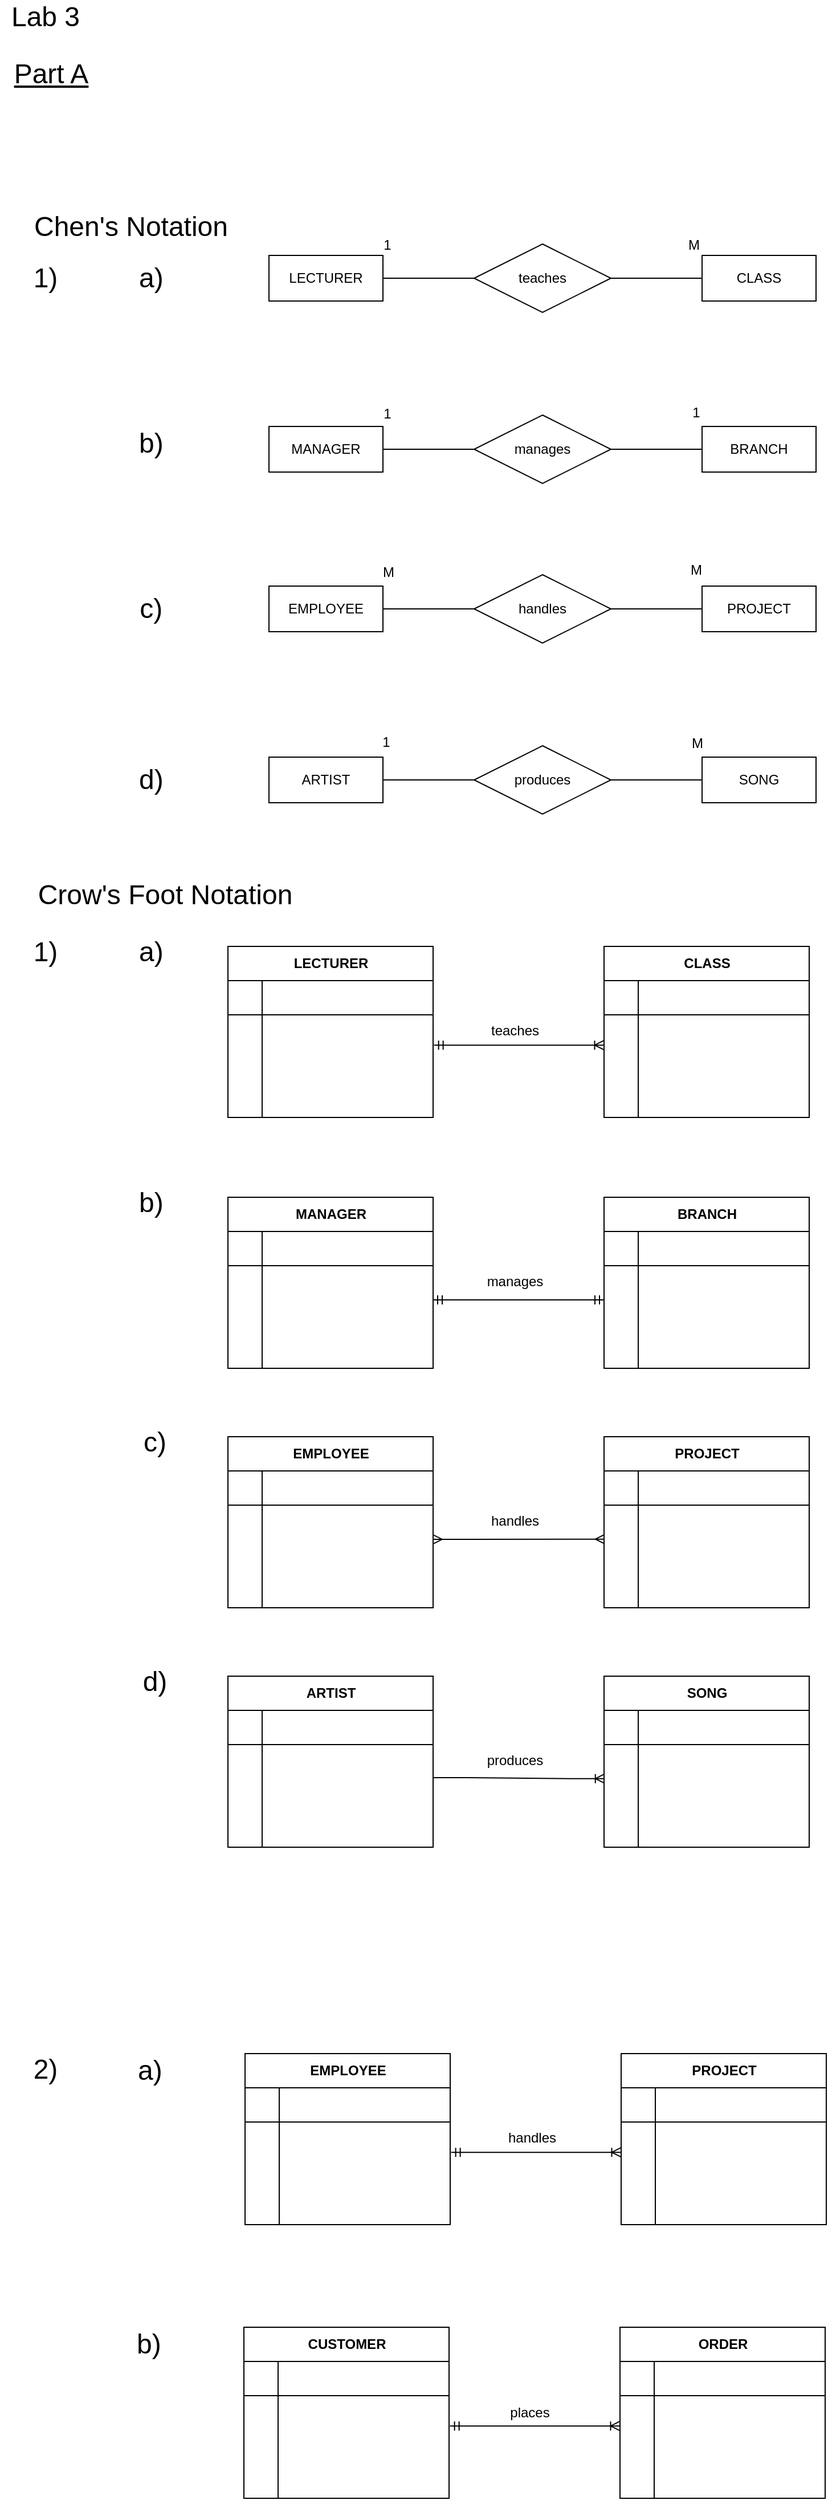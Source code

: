 <mxfile version="21.2.8" type="device">
  <diagram id="R2lEEEUBdFMjLlhIrx00" name="Page-1">
    <mxGraphModel dx="1706" dy="843" grid="1" gridSize="10" guides="1" tooltips="1" connect="1" arrows="1" fold="1" page="1" pageScale="1" pageWidth="850" pageHeight="1100" math="0" shadow="0" extFonts="Permanent Marker^https://fonts.googleapis.com/css?family=Permanent+Marker">
      <root>
        <mxCell id="0" />
        <mxCell id="1" parent="0" />
        <mxCell id="FNACv98hVjVWSJboOjgX-1" value="LECTURER" style="whiteSpace=wrap;html=1;align=center;" parent="1" vertex="1">
          <mxGeometry x="266" y="244" width="100" height="40" as="geometry" />
        </mxCell>
        <mxCell id="FNACv98hVjVWSJboOjgX-2" value="teaches" style="shape=rhombus;perimeter=rhombusPerimeter;whiteSpace=wrap;html=1;align=center;" parent="1" vertex="1">
          <mxGeometry x="446" y="234" width="120" height="60" as="geometry" />
        </mxCell>
        <mxCell id="FNACv98hVjVWSJboOjgX-3" value="CLASS" style="whiteSpace=wrap;html=1;align=center;" parent="1" vertex="1">
          <mxGeometry x="646" y="244" width="100" height="40" as="geometry" />
        </mxCell>
        <mxCell id="FNACv98hVjVWSJboOjgX-5" value="" style="line;strokeWidth=1;rotatable=0;dashed=0;labelPosition=right;align=left;verticalAlign=middle;spacingTop=0;spacingLeft=6;points=[];portConstraint=eastwest;" parent="1" vertex="1">
          <mxGeometry x="366" y="259" width="80" height="10" as="geometry" />
        </mxCell>
        <mxCell id="FNACv98hVjVWSJboOjgX-6" value="" style="line;strokeWidth=1;rotatable=0;dashed=0;labelPosition=right;align=left;verticalAlign=middle;spacingTop=0;spacingLeft=6;points=[];portConstraint=eastwest;" parent="1" vertex="1">
          <mxGeometry x="566" y="259" width="80" height="10" as="geometry" />
        </mxCell>
        <mxCell id="FNACv98hVjVWSJboOjgX-7" value="EMPLOYEE" style="shape=table;startSize=30;container=1;collapsible=1;childLayout=tableLayout;fixedRows=1;rowLines=0;fontStyle=1;align=center;resizeLast=1;html=1;" parent="1" vertex="1">
          <mxGeometry x="245" y="1821" width="180" height="150" as="geometry" />
        </mxCell>
        <mxCell id="FNACv98hVjVWSJboOjgX-8" value="" style="shape=tableRow;horizontal=0;startSize=0;swimlaneHead=0;swimlaneBody=0;fillColor=none;collapsible=0;dropTarget=0;points=[[0,0.5],[1,0.5]];portConstraint=eastwest;top=0;left=0;right=0;bottom=1;" parent="FNACv98hVjVWSJboOjgX-7" vertex="1">
          <mxGeometry y="30" width="180" height="30" as="geometry" />
        </mxCell>
        <mxCell id="FNACv98hVjVWSJboOjgX-9" value="" style="shape=partialRectangle;connectable=0;fillColor=none;top=0;left=0;bottom=0;right=0;fontStyle=1;overflow=hidden;whiteSpace=wrap;html=1;" parent="FNACv98hVjVWSJboOjgX-8" vertex="1">
          <mxGeometry width="30" height="30" as="geometry">
            <mxRectangle width="30" height="30" as="alternateBounds" />
          </mxGeometry>
        </mxCell>
        <mxCell id="FNACv98hVjVWSJboOjgX-10" value="" style="shape=partialRectangle;connectable=0;fillColor=none;top=0;left=0;bottom=0;right=0;align=left;spacingLeft=6;fontStyle=5;overflow=hidden;whiteSpace=wrap;html=1;" parent="FNACv98hVjVWSJboOjgX-8" vertex="1">
          <mxGeometry x="30" width="150" height="30" as="geometry">
            <mxRectangle width="150" height="30" as="alternateBounds" />
          </mxGeometry>
        </mxCell>
        <mxCell id="FNACv98hVjVWSJboOjgX-11" value="" style="shape=tableRow;horizontal=0;startSize=0;swimlaneHead=0;swimlaneBody=0;fillColor=none;collapsible=0;dropTarget=0;points=[[0,0.5],[1,0.5]];portConstraint=eastwest;top=0;left=0;right=0;bottom=0;" parent="FNACv98hVjVWSJboOjgX-7" vertex="1">
          <mxGeometry y="60" width="180" height="30" as="geometry" />
        </mxCell>
        <mxCell id="FNACv98hVjVWSJboOjgX-12" value="" style="shape=partialRectangle;connectable=0;fillColor=none;top=0;left=0;bottom=0;right=0;editable=1;overflow=hidden;whiteSpace=wrap;html=1;" parent="FNACv98hVjVWSJboOjgX-11" vertex="1">
          <mxGeometry width="30" height="30" as="geometry">
            <mxRectangle width="30" height="30" as="alternateBounds" />
          </mxGeometry>
        </mxCell>
        <mxCell id="FNACv98hVjVWSJboOjgX-13" value="" style="shape=partialRectangle;connectable=0;fillColor=none;top=0;left=0;bottom=0;right=0;align=left;spacingLeft=6;overflow=hidden;whiteSpace=wrap;html=1;" parent="FNACv98hVjVWSJboOjgX-11" vertex="1">
          <mxGeometry x="30" width="150" height="30" as="geometry">
            <mxRectangle width="150" height="30" as="alternateBounds" />
          </mxGeometry>
        </mxCell>
        <mxCell id="FNACv98hVjVWSJboOjgX-14" value="" style="shape=tableRow;horizontal=0;startSize=0;swimlaneHead=0;swimlaneBody=0;fillColor=none;collapsible=0;dropTarget=0;points=[[0,0.5],[1,0.5]];portConstraint=eastwest;top=0;left=0;right=0;bottom=0;" parent="FNACv98hVjVWSJboOjgX-7" vertex="1">
          <mxGeometry y="90" width="180" height="30" as="geometry" />
        </mxCell>
        <mxCell id="FNACv98hVjVWSJboOjgX-15" value="" style="shape=partialRectangle;connectable=0;fillColor=none;top=0;left=0;bottom=0;right=0;editable=1;overflow=hidden;whiteSpace=wrap;html=1;" parent="FNACv98hVjVWSJboOjgX-14" vertex="1">
          <mxGeometry width="30" height="30" as="geometry">
            <mxRectangle width="30" height="30" as="alternateBounds" />
          </mxGeometry>
        </mxCell>
        <mxCell id="FNACv98hVjVWSJboOjgX-16" value="" style="shape=partialRectangle;connectable=0;fillColor=none;top=0;left=0;bottom=0;right=0;align=left;spacingLeft=6;overflow=hidden;whiteSpace=wrap;html=1;" parent="FNACv98hVjVWSJboOjgX-14" vertex="1">
          <mxGeometry x="30" width="150" height="30" as="geometry">
            <mxRectangle width="150" height="30" as="alternateBounds" />
          </mxGeometry>
        </mxCell>
        <mxCell id="FNACv98hVjVWSJboOjgX-17" value="" style="shape=tableRow;horizontal=0;startSize=0;swimlaneHead=0;swimlaneBody=0;fillColor=none;collapsible=0;dropTarget=0;points=[[0,0.5],[1,0.5]];portConstraint=eastwest;top=0;left=0;right=0;bottom=0;" parent="FNACv98hVjVWSJboOjgX-7" vertex="1">
          <mxGeometry y="120" width="180" height="30" as="geometry" />
        </mxCell>
        <mxCell id="FNACv98hVjVWSJboOjgX-18" value="" style="shape=partialRectangle;connectable=0;fillColor=none;top=0;left=0;bottom=0;right=0;editable=1;overflow=hidden;whiteSpace=wrap;html=1;" parent="FNACv98hVjVWSJboOjgX-17" vertex="1">
          <mxGeometry width="30" height="30" as="geometry">
            <mxRectangle width="30" height="30" as="alternateBounds" />
          </mxGeometry>
        </mxCell>
        <mxCell id="FNACv98hVjVWSJboOjgX-19" value="" style="shape=partialRectangle;connectable=0;fillColor=none;top=0;left=0;bottom=0;right=0;align=left;spacingLeft=6;overflow=hidden;whiteSpace=wrap;html=1;" parent="FNACv98hVjVWSJboOjgX-17" vertex="1">
          <mxGeometry x="30" width="150" height="30" as="geometry">
            <mxRectangle width="150" height="30" as="alternateBounds" />
          </mxGeometry>
        </mxCell>
        <mxCell id="FNACv98hVjVWSJboOjgX-24" value="PROJECT" style="shape=table;startSize=30;container=1;collapsible=1;childLayout=tableLayout;fixedRows=1;rowLines=0;fontStyle=1;align=center;resizeLast=1;html=1;" parent="1" vertex="1">
          <mxGeometry x="575" y="1821" width="180" height="150" as="geometry" />
        </mxCell>
        <mxCell id="FNACv98hVjVWSJboOjgX-25" value="" style="shape=tableRow;horizontal=0;startSize=0;swimlaneHead=0;swimlaneBody=0;fillColor=none;collapsible=0;dropTarget=0;points=[[0,0.5],[1,0.5]];portConstraint=eastwest;top=0;left=0;right=0;bottom=1;" parent="FNACv98hVjVWSJboOjgX-24" vertex="1">
          <mxGeometry y="30" width="180" height="30" as="geometry" />
        </mxCell>
        <mxCell id="FNACv98hVjVWSJboOjgX-26" value="" style="shape=partialRectangle;connectable=0;fillColor=none;top=0;left=0;bottom=0;right=0;fontStyle=1;overflow=hidden;whiteSpace=wrap;html=1;" parent="FNACv98hVjVWSJboOjgX-25" vertex="1">
          <mxGeometry width="30" height="30" as="geometry">
            <mxRectangle width="30" height="30" as="alternateBounds" />
          </mxGeometry>
        </mxCell>
        <mxCell id="FNACv98hVjVWSJboOjgX-27" value="" style="shape=partialRectangle;connectable=0;fillColor=none;top=0;left=0;bottom=0;right=0;align=left;spacingLeft=6;fontStyle=5;overflow=hidden;whiteSpace=wrap;html=1;" parent="FNACv98hVjVWSJboOjgX-25" vertex="1">
          <mxGeometry x="30" width="150" height="30" as="geometry">
            <mxRectangle width="150" height="30" as="alternateBounds" />
          </mxGeometry>
        </mxCell>
        <mxCell id="FNACv98hVjVWSJboOjgX-28" value="" style="shape=tableRow;horizontal=0;startSize=0;swimlaneHead=0;swimlaneBody=0;fillColor=none;collapsible=0;dropTarget=0;points=[[0,0.5],[1,0.5]];portConstraint=eastwest;top=0;left=0;right=0;bottom=0;" parent="FNACv98hVjVWSJboOjgX-24" vertex="1">
          <mxGeometry y="60" width="180" height="30" as="geometry" />
        </mxCell>
        <mxCell id="FNACv98hVjVWSJboOjgX-29" value="" style="shape=partialRectangle;connectable=0;fillColor=none;top=0;left=0;bottom=0;right=0;editable=1;overflow=hidden;whiteSpace=wrap;html=1;" parent="FNACv98hVjVWSJboOjgX-28" vertex="1">
          <mxGeometry width="30" height="30" as="geometry">
            <mxRectangle width="30" height="30" as="alternateBounds" />
          </mxGeometry>
        </mxCell>
        <mxCell id="FNACv98hVjVWSJboOjgX-30" value="" style="shape=partialRectangle;connectable=0;fillColor=none;top=0;left=0;bottom=0;right=0;align=left;spacingLeft=6;overflow=hidden;whiteSpace=wrap;html=1;" parent="FNACv98hVjVWSJboOjgX-28" vertex="1">
          <mxGeometry x="30" width="150" height="30" as="geometry">
            <mxRectangle width="150" height="30" as="alternateBounds" />
          </mxGeometry>
        </mxCell>
        <mxCell id="FNACv98hVjVWSJboOjgX-31" value="" style="shape=tableRow;horizontal=0;startSize=0;swimlaneHead=0;swimlaneBody=0;fillColor=none;collapsible=0;dropTarget=0;points=[[0,0.5],[1,0.5]];portConstraint=eastwest;top=0;left=0;right=0;bottom=0;" parent="FNACv98hVjVWSJboOjgX-24" vertex="1">
          <mxGeometry y="90" width="180" height="30" as="geometry" />
        </mxCell>
        <mxCell id="FNACv98hVjVWSJboOjgX-32" value="" style="shape=partialRectangle;connectable=0;fillColor=none;top=0;left=0;bottom=0;right=0;editable=1;overflow=hidden;whiteSpace=wrap;html=1;" parent="FNACv98hVjVWSJboOjgX-31" vertex="1">
          <mxGeometry width="30" height="30" as="geometry">
            <mxRectangle width="30" height="30" as="alternateBounds" />
          </mxGeometry>
        </mxCell>
        <mxCell id="FNACv98hVjVWSJboOjgX-33" value="" style="shape=partialRectangle;connectable=0;fillColor=none;top=0;left=0;bottom=0;right=0;align=left;spacingLeft=6;overflow=hidden;whiteSpace=wrap;html=1;" parent="FNACv98hVjVWSJboOjgX-31" vertex="1">
          <mxGeometry x="30" width="150" height="30" as="geometry">
            <mxRectangle width="150" height="30" as="alternateBounds" />
          </mxGeometry>
        </mxCell>
        <mxCell id="FNACv98hVjVWSJboOjgX-34" value="" style="shape=tableRow;horizontal=0;startSize=0;swimlaneHead=0;swimlaneBody=0;fillColor=none;collapsible=0;dropTarget=0;points=[[0,0.5],[1,0.5]];portConstraint=eastwest;top=0;left=0;right=0;bottom=0;" parent="FNACv98hVjVWSJboOjgX-24" vertex="1">
          <mxGeometry y="120" width="180" height="30" as="geometry" />
        </mxCell>
        <mxCell id="FNACv98hVjVWSJboOjgX-35" value="" style="shape=partialRectangle;connectable=0;fillColor=none;top=0;left=0;bottom=0;right=0;editable=1;overflow=hidden;whiteSpace=wrap;html=1;" parent="FNACv98hVjVWSJboOjgX-34" vertex="1">
          <mxGeometry width="30" height="30" as="geometry">
            <mxRectangle width="30" height="30" as="alternateBounds" />
          </mxGeometry>
        </mxCell>
        <mxCell id="FNACv98hVjVWSJboOjgX-36" value="" style="shape=partialRectangle;connectable=0;fillColor=none;top=0;left=0;bottom=0;right=0;align=left;spacingLeft=6;overflow=hidden;whiteSpace=wrap;html=1;" parent="FNACv98hVjVWSJboOjgX-34" vertex="1">
          <mxGeometry x="30" width="150" height="30" as="geometry">
            <mxRectangle width="150" height="30" as="alternateBounds" />
          </mxGeometry>
        </mxCell>
        <mxCell id="FNACv98hVjVWSJboOjgX-39" value="" style="edgeStyle=entityRelationEdgeStyle;fontSize=12;html=1;endArrow=ERoneToMany;startArrow=ERmandOne;rounded=0;entryX=-0.007;entryY=0.887;entryDx=0;entryDy=0;entryPerimeter=0;exitX=0.999;exitY=0.219;exitDx=0;exitDy=0;exitPerimeter=0;" parent="1" edge="1">
          <mxGeometry width="100" height="100" relative="1" as="geometry">
            <mxPoint x="425.82" y="1907.57" as="sourcePoint" />
            <mxPoint x="574.74" y="1907.61" as="targetPoint" />
          </mxGeometry>
        </mxCell>
        <mxCell id="R0RN-5YZKloscbREqf9q-1" value="&lt;font style=&quot;font-size: 24px;&quot;&gt;Lab 3&lt;/font&gt;" style="text;html=1;strokeColor=none;fillColor=none;align=center;verticalAlign=middle;whiteSpace=wrap;rounded=0;" vertex="1" parent="1">
          <mxGeometry x="30" y="20" width="80" height="30" as="geometry" />
        </mxCell>
        <mxCell id="R0RN-5YZKloscbREqf9q-2" value="&lt;font style=&quot;font-size: 24px;&quot;&gt;&lt;u&gt;Part A&lt;/u&gt;&lt;/font&gt;" style="text;html=1;strokeColor=none;fillColor=none;align=center;verticalAlign=middle;whiteSpace=wrap;rounded=0;" vertex="1" parent="1">
          <mxGeometry x="35" y="70" width="80" height="30" as="geometry" />
        </mxCell>
        <mxCell id="R0RN-5YZKloscbREqf9q-3" value="&lt;font style=&quot;font-size: 24px;&quot;&gt;1)&lt;/font&gt;" style="text;html=1;strokeColor=none;fillColor=none;align=center;verticalAlign=middle;whiteSpace=wrap;rounded=0;" vertex="1" parent="1">
          <mxGeometry x="30" y="249" width="80" height="30" as="geometry" />
        </mxCell>
        <mxCell id="R0RN-5YZKloscbREqf9q-4" value="&lt;font style=&quot;font-size: 24px;&quot;&gt;a)&amp;nbsp;&lt;/font&gt;" style="text;html=1;strokeColor=none;fillColor=none;align=center;verticalAlign=middle;whiteSpace=wrap;rounded=0;" vertex="1" parent="1">
          <mxGeometry x="126" y="249" width="80" height="30" as="geometry" />
        </mxCell>
        <mxCell id="R0RN-5YZKloscbREqf9q-10" value="MANAGER" style="whiteSpace=wrap;html=1;align=center;" vertex="1" parent="1">
          <mxGeometry x="266" y="394" width="100" height="40" as="geometry" />
        </mxCell>
        <mxCell id="R0RN-5YZKloscbREqf9q-11" value="manages" style="shape=rhombus;perimeter=rhombusPerimeter;whiteSpace=wrap;html=1;align=center;" vertex="1" parent="1">
          <mxGeometry x="446" y="384" width="120" height="60" as="geometry" />
        </mxCell>
        <mxCell id="R0RN-5YZKloscbREqf9q-12" value="BRANCH" style="whiteSpace=wrap;html=1;align=center;" vertex="1" parent="1">
          <mxGeometry x="646" y="394" width="100" height="40" as="geometry" />
        </mxCell>
        <mxCell id="R0RN-5YZKloscbREqf9q-13" value="" style="line;strokeWidth=1;rotatable=0;dashed=0;labelPosition=right;align=left;verticalAlign=middle;spacingTop=0;spacingLeft=6;points=[];portConstraint=eastwest;" vertex="1" parent="1">
          <mxGeometry x="366" y="409" width="80" height="10" as="geometry" />
        </mxCell>
        <mxCell id="R0RN-5YZKloscbREqf9q-14" value="" style="line;strokeWidth=1;rotatable=0;dashed=0;labelPosition=right;align=left;verticalAlign=middle;spacingTop=0;spacingLeft=6;points=[];portConstraint=eastwest;" vertex="1" parent="1">
          <mxGeometry x="566" y="409" width="80" height="10" as="geometry" />
        </mxCell>
        <mxCell id="R0RN-5YZKloscbREqf9q-15" value="EMPLOYEE" style="whiteSpace=wrap;html=1;align=center;" vertex="1" parent="1">
          <mxGeometry x="266" y="534" width="100" height="40" as="geometry" />
        </mxCell>
        <mxCell id="R0RN-5YZKloscbREqf9q-16" value="handles" style="shape=rhombus;perimeter=rhombusPerimeter;whiteSpace=wrap;html=1;align=center;" vertex="1" parent="1">
          <mxGeometry x="446" y="524" width="120" height="60" as="geometry" />
        </mxCell>
        <mxCell id="R0RN-5YZKloscbREqf9q-17" value="PROJECT" style="whiteSpace=wrap;html=1;align=center;" vertex="1" parent="1">
          <mxGeometry x="646" y="534" width="100" height="40" as="geometry" />
        </mxCell>
        <mxCell id="R0RN-5YZKloscbREqf9q-18" value="" style="line;strokeWidth=1;rotatable=0;dashed=0;labelPosition=right;align=left;verticalAlign=middle;spacingTop=0;spacingLeft=6;points=[];portConstraint=eastwest;" vertex="1" parent="1">
          <mxGeometry x="366" y="549" width="80" height="10" as="geometry" />
        </mxCell>
        <mxCell id="R0RN-5YZKloscbREqf9q-19" value="" style="line;strokeWidth=1;rotatable=0;dashed=0;labelPosition=right;align=left;verticalAlign=middle;spacingTop=0;spacingLeft=6;points=[];portConstraint=eastwest;" vertex="1" parent="1">
          <mxGeometry x="566" y="549" width="80" height="10" as="geometry" />
        </mxCell>
        <mxCell id="R0RN-5YZKloscbREqf9q-20" value="ARTIST" style="whiteSpace=wrap;html=1;align=center;" vertex="1" parent="1">
          <mxGeometry x="266" y="684" width="100" height="40" as="geometry" />
        </mxCell>
        <mxCell id="R0RN-5YZKloscbREqf9q-21" value="produces" style="shape=rhombus;perimeter=rhombusPerimeter;whiteSpace=wrap;html=1;align=center;" vertex="1" parent="1">
          <mxGeometry x="446" y="674" width="120" height="60" as="geometry" />
        </mxCell>
        <mxCell id="R0RN-5YZKloscbREqf9q-22" value="SONG" style="whiteSpace=wrap;html=1;align=center;" vertex="1" parent="1">
          <mxGeometry x="646" y="684" width="100" height="40" as="geometry" />
        </mxCell>
        <mxCell id="R0RN-5YZKloscbREqf9q-23" value="" style="line;strokeWidth=1;rotatable=0;dashed=0;labelPosition=right;align=left;verticalAlign=middle;spacingTop=0;spacingLeft=6;points=[];portConstraint=eastwest;" vertex="1" parent="1">
          <mxGeometry x="366" y="699" width="80" height="10" as="geometry" />
        </mxCell>
        <mxCell id="R0RN-5YZKloscbREqf9q-24" value="" style="line;strokeWidth=1;rotatable=0;dashed=0;labelPosition=right;align=left;verticalAlign=middle;spacingTop=0;spacingLeft=6;points=[];portConstraint=eastwest;" vertex="1" parent="1">
          <mxGeometry x="566" y="699" width="80" height="10" as="geometry" />
        </mxCell>
        <mxCell id="R0RN-5YZKloscbREqf9q-25" value="&lt;font style=&quot;font-size: 24px;&quot;&gt;b)&amp;nbsp;&lt;/font&gt;" style="text;html=1;strokeColor=none;fillColor=none;align=center;verticalAlign=middle;whiteSpace=wrap;rounded=0;" vertex="1" parent="1">
          <mxGeometry x="126" y="394" width="80" height="30" as="geometry" />
        </mxCell>
        <mxCell id="R0RN-5YZKloscbREqf9q-26" value="&lt;font style=&quot;font-size: 24px;&quot;&gt;c)&amp;nbsp;&lt;/font&gt;" style="text;html=1;strokeColor=none;fillColor=none;align=center;verticalAlign=middle;whiteSpace=wrap;rounded=0;" vertex="1" parent="1">
          <mxGeometry x="126" y="539" width="80" height="30" as="geometry" />
        </mxCell>
        <mxCell id="R0RN-5YZKloscbREqf9q-27" value="&lt;font style=&quot;font-size: 24px;&quot;&gt;d)&amp;nbsp;&lt;/font&gt;" style="text;html=1;strokeColor=none;fillColor=none;align=center;verticalAlign=middle;whiteSpace=wrap;rounded=0;" vertex="1" parent="1">
          <mxGeometry x="126" y="689" width="80" height="30" as="geometry" />
        </mxCell>
        <mxCell id="R0RN-5YZKloscbREqf9q-28" value="1" style="text;html=1;strokeColor=none;fillColor=none;align=center;verticalAlign=middle;whiteSpace=wrap;rounded=0;" vertex="1" parent="1">
          <mxGeometry x="340" y="220" width="60" height="30" as="geometry" />
        </mxCell>
        <mxCell id="R0RN-5YZKloscbREqf9q-31" value="M" style="text;html=1;strokeColor=none;fillColor=none;align=center;verticalAlign=middle;whiteSpace=wrap;rounded=0;" vertex="1" parent="1">
          <mxGeometry x="609" y="220" width="60" height="30" as="geometry" />
        </mxCell>
        <mxCell id="R0RN-5YZKloscbREqf9q-32" value="1" style="text;html=1;strokeColor=none;fillColor=none;align=center;verticalAlign=middle;whiteSpace=wrap;rounded=0;" vertex="1" parent="1">
          <mxGeometry x="340" y="368" width="60" height="30" as="geometry" />
        </mxCell>
        <mxCell id="R0RN-5YZKloscbREqf9q-33" value="1" style="text;html=1;strokeColor=none;fillColor=none;align=center;verticalAlign=middle;whiteSpace=wrap;rounded=0;" vertex="1" parent="1">
          <mxGeometry x="611" y="367" width="60" height="30" as="geometry" />
        </mxCell>
        <mxCell id="R0RN-5YZKloscbREqf9q-34" value="M" style="text;html=1;strokeColor=none;fillColor=none;align=center;verticalAlign=middle;whiteSpace=wrap;rounded=0;" vertex="1" parent="1">
          <mxGeometry x="611" y="505" width="60" height="30" as="geometry" />
        </mxCell>
        <mxCell id="R0RN-5YZKloscbREqf9q-35" value="M" style="text;html=1;strokeColor=none;fillColor=none;align=center;verticalAlign=middle;whiteSpace=wrap;rounded=0;" vertex="1" parent="1">
          <mxGeometry x="341" y="507" width="60" height="30" as="geometry" />
        </mxCell>
        <mxCell id="R0RN-5YZKloscbREqf9q-36" value="M" style="text;html=1;strokeColor=none;fillColor=none;align=center;verticalAlign=middle;whiteSpace=wrap;rounded=0;" vertex="1" parent="1">
          <mxGeometry x="612" y="657" width="60" height="30" as="geometry" />
        </mxCell>
        <mxCell id="R0RN-5YZKloscbREqf9q-37" value="1" style="text;html=1;strokeColor=none;fillColor=none;align=center;verticalAlign=middle;whiteSpace=wrap;rounded=0;" vertex="1" parent="1">
          <mxGeometry x="339" y="656" width="60" height="30" as="geometry" />
        </mxCell>
        <mxCell id="R0RN-5YZKloscbREqf9q-38" value="&lt;font style=&quot;font-size: 24px;&quot;&gt;2)&lt;/font&gt;" style="text;html=1;strokeColor=none;fillColor=none;align=center;verticalAlign=middle;whiteSpace=wrap;rounded=0;" vertex="1" parent="1">
          <mxGeometry x="30" y="1820" width="80" height="30" as="geometry" />
        </mxCell>
        <mxCell id="R0RN-5YZKloscbREqf9q-39" value="&lt;font style=&quot;font-size: 24px;&quot;&gt;a)&amp;nbsp;&lt;/font&gt;" style="text;html=1;strokeColor=none;fillColor=none;align=center;verticalAlign=middle;whiteSpace=wrap;rounded=0;" vertex="1" parent="1">
          <mxGeometry x="125" y="1821" width="80" height="30" as="geometry" />
        </mxCell>
        <mxCell id="R0RN-5YZKloscbREqf9q-40" value="CUSTOMER" style="shape=table;startSize=30;container=1;collapsible=1;childLayout=tableLayout;fixedRows=1;rowLines=0;fontStyle=1;align=center;resizeLast=1;html=1;" vertex="1" parent="1">
          <mxGeometry x="244" y="2061" width="180" height="150" as="geometry" />
        </mxCell>
        <mxCell id="R0RN-5YZKloscbREqf9q-41" value="" style="shape=tableRow;horizontal=0;startSize=0;swimlaneHead=0;swimlaneBody=0;fillColor=none;collapsible=0;dropTarget=0;points=[[0,0.5],[1,0.5]];portConstraint=eastwest;top=0;left=0;right=0;bottom=1;" vertex="1" parent="R0RN-5YZKloscbREqf9q-40">
          <mxGeometry y="30" width="180" height="30" as="geometry" />
        </mxCell>
        <mxCell id="R0RN-5YZKloscbREqf9q-42" value="" style="shape=partialRectangle;connectable=0;fillColor=none;top=0;left=0;bottom=0;right=0;fontStyle=1;overflow=hidden;whiteSpace=wrap;html=1;" vertex="1" parent="R0RN-5YZKloscbREqf9q-41">
          <mxGeometry width="30" height="30" as="geometry">
            <mxRectangle width="30" height="30" as="alternateBounds" />
          </mxGeometry>
        </mxCell>
        <mxCell id="R0RN-5YZKloscbREqf9q-43" value="" style="shape=partialRectangle;connectable=0;fillColor=none;top=0;left=0;bottom=0;right=0;align=left;spacingLeft=6;fontStyle=5;overflow=hidden;whiteSpace=wrap;html=1;" vertex="1" parent="R0RN-5YZKloscbREqf9q-41">
          <mxGeometry x="30" width="150" height="30" as="geometry">
            <mxRectangle width="150" height="30" as="alternateBounds" />
          </mxGeometry>
        </mxCell>
        <mxCell id="R0RN-5YZKloscbREqf9q-44" value="" style="shape=tableRow;horizontal=0;startSize=0;swimlaneHead=0;swimlaneBody=0;fillColor=none;collapsible=0;dropTarget=0;points=[[0,0.5],[1,0.5]];portConstraint=eastwest;top=0;left=0;right=0;bottom=0;" vertex="1" parent="R0RN-5YZKloscbREqf9q-40">
          <mxGeometry y="60" width="180" height="30" as="geometry" />
        </mxCell>
        <mxCell id="R0RN-5YZKloscbREqf9q-45" value="" style="shape=partialRectangle;connectable=0;fillColor=none;top=0;left=0;bottom=0;right=0;editable=1;overflow=hidden;whiteSpace=wrap;html=1;" vertex="1" parent="R0RN-5YZKloscbREqf9q-44">
          <mxGeometry width="30" height="30" as="geometry">
            <mxRectangle width="30" height="30" as="alternateBounds" />
          </mxGeometry>
        </mxCell>
        <mxCell id="R0RN-5YZKloscbREqf9q-46" value="" style="shape=partialRectangle;connectable=0;fillColor=none;top=0;left=0;bottom=0;right=0;align=left;spacingLeft=6;overflow=hidden;whiteSpace=wrap;html=1;" vertex="1" parent="R0RN-5YZKloscbREqf9q-44">
          <mxGeometry x="30" width="150" height="30" as="geometry">
            <mxRectangle width="150" height="30" as="alternateBounds" />
          </mxGeometry>
        </mxCell>
        <mxCell id="R0RN-5YZKloscbREqf9q-47" value="" style="shape=tableRow;horizontal=0;startSize=0;swimlaneHead=0;swimlaneBody=0;fillColor=none;collapsible=0;dropTarget=0;points=[[0,0.5],[1,0.5]];portConstraint=eastwest;top=0;left=0;right=0;bottom=0;" vertex="1" parent="R0RN-5YZKloscbREqf9q-40">
          <mxGeometry y="90" width="180" height="30" as="geometry" />
        </mxCell>
        <mxCell id="R0RN-5YZKloscbREqf9q-48" value="" style="shape=partialRectangle;connectable=0;fillColor=none;top=0;left=0;bottom=0;right=0;editable=1;overflow=hidden;whiteSpace=wrap;html=1;" vertex="1" parent="R0RN-5YZKloscbREqf9q-47">
          <mxGeometry width="30" height="30" as="geometry">
            <mxRectangle width="30" height="30" as="alternateBounds" />
          </mxGeometry>
        </mxCell>
        <mxCell id="R0RN-5YZKloscbREqf9q-49" value="" style="shape=partialRectangle;connectable=0;fillColor=none;top=0;left=0;bottom=0;right=0;align=left;spacingLeft=6;overflow=hidden;whiteSpace=wrap;html=1;" vertex="1" parent="R0RN-5YZKloscbREqf9q-47">
          <mxGeometry x="30" width="150" height="30" as="geometry">
            <mxRectangle width="150" height="30" as="alternateBounds" />
          </mxGeometry>
        </mxCell>
        <mxCell id="R0RN-5YZKloscbREqf9q-50" value="" style="shape=tableRow;horizontal=0;startSize=0;swimlaneHead=0;swimlaneBody=0;fillColor=none;collapsible=0;dropTarget=0;points=[[0,0.5],[1,0.5]];portConstraint=eastwest;top=0;left=0;right=0;bottom=0;" vertex="1" parent="R0RN-5YZKloscbREqf9q-40">
          <mxGeometry y="120" width="180" height="30" as="geometry" />
        </mxCell>
        <mxCell id="R0RN-5YZKloscbREqf9q-51" value="" style="shape=partialRectangle;connectable=0;fillColor=none;top=0;left=0;bottom=0;right=0;editable=1;overflow=hidden;whiteSpace=wrap;html=1;" vertex="1" parent="R0RN-5YZKloscbREqf9q-50">
          <mxGeometry width="30" height="30" as="geometry">
            <mxRectangle width="30" height="30" as="alternateBounds" />
          </mxGeometry>
        </mxCell>
        <mxCell id="R0RN-5YZKloscbREqf9q-52" value="" style="shape=partialRectangle;connectable=0;fillColor=none;top=0;left=0;bottom=0;right=0;align=left;spacingLeft=6;overflow=hidden;whiteSpace=wrap;html=1;" vertex="1" parent="R0RN-5YZKloscbREqf9q-50">
          <mxGeometry x="30" width="150" height="30" as="geometry">
            <mxRectangle width="150" height="30" as="alternateBounds" />
          </mxGeometry>
        </mxCell>
        <mxCell id="R0RN-5YZKloscbREqf9q-53" value="ORDER" style="shape=table;startSize=30;container=1;collapsible=1;childLayout=tableLayout;fixedRows=1;rowLines=0;fontStyle=1;align=center;resizeLast=1;html=1;" vertex="1" parent="1">
          <mxGeometry x="574" y="2061" width="180" height="150" as="geometry" />
        </mxCell>
        <mxCell id="R0RN-5YZKloscbREqf9q-54" value="" style="shape=tableRow;horizontal=0;startSize=0;swimlaneHead=0;swimlaneBody=0;fillColor=none;collapsible=0;dropTarget=0;points=[[0,0.5],[1,0.5]];portConstraint=eastwest;top=0;left=0;right=0;bottom=1;" vertex="1" parent="R0RN-5YZKloscbREqf9q-53">
          <mxGeometry y="30" width="180" height="30" as="geometry" />
        </mxCell>
        <mxCell id="R0RN-5YZKloscbREqf9q-55" value="" style="shape=partialRectangle;connectable=0;fillColor=none;top=0;left=0;bottom=0;right=0;fontStyle=1;overflow=hidden;whiteSpace=wrap;html=1;" vertex="1" parent="R0RN-5YZKloscbREqf9q-54">
          <mxGeometry width="30" height="30" as="geometry">
            <mxRectangle width="30" height="30" as="alternateBounds" />
          </mxGeometry>
        </mxCell>
        <mxCell id="R0RN-5YZKloscbREqf9q-56" value="" style="shape=partialRectangle;connectable=0;fillColor=none;top=0;left=0;bottom=0;right=0;align=left;spacingLeft=6;fontStyle=5;overflow=hidden;whiteSpace=wrap;html=1;" vertex="1" parent="R0RN-5YZKloscbREqf9q-54">
          <mxGeometry x="30" width="150" height="30" as="geometry">
            <mxRectangle width="150" height="30" as="alternateBounds" />
          </mxGeometry>
        </mxCell>
        <mxCell id="R0RN-5YZKloscbREqf9q-57" value="" style="shape=tableRow;horizontal=0;startSize=0;swimlaneHead=0;swimlaneBody=0;fillColor=none;collapsible=0;dropTarget=0;points=[[0,0.5],[1,0.5]];portConstraint=eastwest;top=0;left=0;right=0;bottom=0;" vertex="1" parent="R0RN-5YZKloscbREqf9q-53">
          <mxGeometry y="60" width="180" height="30" as="geometry" />
        </mxCell>
        <mxCell id="R0RN-5YZKloscbREqf9q-58" value="" style="shape=partialRectangle;connectable=0;fillColor=none;top=0;left=0;bottom=0;right=0;editable=1;overflow=hidden;whiteSpace=wrap;html=1;" vertex="1" parent="R0RN-5YZKloscbREqf9q-57">
          <mxGeometry width="30" height="30" as="geometry">
            <mxRectangle width="30" height="30" as="alternateBounds" />
          </mxGeometry>
        </mxCell>
        <mxCell id="R0RN-5YZKloscbREqf9q-59" value="" style="shape=partialRectangle;connectable=0;fillColor=none;top=0;left=0;bottom=0;right=0;align=left;spacingLeft=6;overflow=hidden;whiteSpace=wrap;html=1;" vertex="1" parent="R0RN-5YZKloscbREqf9q-57">
          <mxGeometry x="30" width="150" height="30" as="geometry">
            <mxRectangle width="150" height="30" as="alternateBounds" />
          </mxGeometry>
        </mxCell>
        <mxCell id="R0RN-5YZKloscbREqf9q-60" value="" style="shape=tableRow;horizontal=0;startSize=0;swimlaneHead=0;swimlaneBody=0;fillColor=none;collapsible=0;dropTarget=0;points=[[0,0.5],[1,0.5]];portConstraint=eastwest;top=0;left=0;right=0;bottom=0;" vertex="1" parent="R0RN-5YZKloscbREqf9q-53">
          <mxGeometry y="90" width="180" height="30" as="geometry" />
        </mxCell>
        <mxCell id="R0RN-5YZKloscbREqf9q-61" value="" style="shape=partialRectangle;connectable=0;fillColor=none;top=0;left=0;bottom=0;right=0;editable=1;overflow=hidden;whiteSpace=wrap;html=1;" vertex="1" parent="R0RN-5YZKloscbREqf9q-60">
          <mxGeometry width="30" height="30" as="geometry">
            <mxRectangle width="30" height="30" as="alternateBounds" />
          </mxGeometry>
        </mxCell>
        <mxCell id="R0RN-5YZKloscbREqf9q-62" value="" style="shape=partialRectangle;connectable=0;fillColor=none;top=0;left=0;bottom=0;right=0;align=left;spacingLeft=6;overflow=hidden;whiteSpace=wrap;html=1;" vertex="1" parent="R0RN-5YZKloscbREqf9q-60">
          <mxGeometry x="30" width="150" height="30" as="geometry">
            <mxRectangle width="150" height="30" as="alternateBounds" />
          </mxGeometry>
        </mxCell>
        <mxCell id="R0RN-5YZKloscbREqf9q-63" value="" style="shape=tableRow;horizontal=0;startSize=0;swimlaneHead=0;swimlaneBody=0;fillColor=none;collapsible=0;dropTarget=0;points=[[0,0.5],[1,0.5]];portConstraint=eastwest;top=0;left=0;right=0;bottom=0;" vertex="1" parent="R0RN-5YZKloscbREqf9q-53">
          <mxGeometry y="120" width="180" height="30" as="geometry" />
        </mxCell>
        <mxCell id="R0RN-5YZKloscbREqf9q-64" value="" style="shape=partialRectangle;connectable=0;fillColor=none;top=0;left=0;bottom=0;right=0;editable=1;overflow=hidden;whiteSpace=wrap;html=1;" vertex="1" parent="R0RN-5YZKloscbREqf9q-63">
          <mxGeometry width="30" height="30" as="geometry">
            <mxRectangle width="30" height="30" as="alternateBounds" />
          </mxGeometry>
        </mxCell>
        <mxCell id="R0RN-5YZKloscbREqf9q-65" value="" style="shape=partialRectangle;connectable=0;fillColor=none;top=0;left=0;bottom=0;right=0;align=left;spacingLeft=6;overflow=hidden;whiteSpace=wrap;html=1;" vertex="1" parent="R0RN-5YZKloscbREqf9q-63">
          <mxGeometry x="30" width="150" height="30" as="geometry">
            <mxRectangle width="150" height="30" as="alternateBounds" />
          </mxGeometry>
        </mxCell>
        <mxCell id="R0RN-5YZKloscbREqf9q-66" value="" style="edgeStyle=entityRelationEdgeStyle;fontSize=12;html=1;endArrow=ERoneToMany;startArrow=ERmandOne;rounded=0;entryX=-0.007;entryY=0.887;entryDx=0;entryDy=0;entryPerimeter=0;exitX=0.999;exitY=0.219;exitDx=0;exitDy=0;exitPerimeter=0;" edge="1" parent="1">
          <mxGeometry width="100" height="100" relative="1" as="geometry">
            <mxPoint x="424.82" y="2147.57" as="sourcePoint" />
            <mxPoint x="573.74" y="2147.61" as="targetPoint" />
          </mxGeometry>
        </mxCell>
        <mxCell id="R0RN-5YZKloscbREqf9q-67" value="&lt;font style=&quot;font-size: 24px;&quot;&gt;b)&amp;nbsp;&lt;/font&gt;" style="text;html=1;strokeColor=none;fillColor=none;align=center;verticalAlign=middle;whiteSpace=wrap;rounded=0;" vertex="1" parent="1">
          <mxGeometry x="124" y="2061" width="80" height="30" as="geometry" />
        </mxCell>
        <mxCell id="R0RN-5YZKloscbREqf9q-96" value="handles" style="text;html=1;strokeColor=none;fillColor=none;align=center;verticalAlign=middle;whiteSpace=wrap;rounded=0;" vertex="1" parent="1">
          <mxGeometry x="467" y="1880" width="60" height="30" as="geometry" />
        </mxCell>
        <mxCell id="R0RN-5YZKloscbREqf9q-97" value="places" style="text;html=1;strokeColor=none;fillColor=none;align=center;verticalAlign=middle;whiteSpace=wrap;rounded=0;" vertex="1" parent="1">
          <mxGeometry x="465" y="2121" width="60" height="30" as="geometry" />
        </mxCell>
        <mxCell id="R0RN-5YZKloscbREqf9q-98" value="&lt;font style=&quot;font-size: 24px;&quot;&gt;Chen&#39;s Notation&lt;/font&gt;" style="text;html=1;strokeColor=none;fillColor=none;align=center;verticalAlign=middle;whiteSpace=wrap;rounded=0;" vertex="1" parent="1">
          <mxGeometry x="30" y="204" width="230" height="30" as="geometry" />
        </mxCell>
        <mxCell id="R0RN-5YZKloscbREqf9q-99" value="&lt;font style=&quot;font-size: 24px;&quot;&gt;Crow&#39;s Foot Notation&lt;/font&gt;" style="text;html=1;strokeColor=none;fillColor=none;align=center;verticalAlign=middle;whiteSpace=wrap;rounded=0;" vertex="1" parent="1">
          <mxGeometry x="60" y="790" width="230" height="30" as="geometry" />
        </mxCell>
        <mxCell id="R0RN-5YZKloscbREqf9q-102" value="&lt;font style=&quot;font-size: 24px;&quot;&gt;1)&lt;/font&gt;" style="text;html=1;strokeColor=none;fillColor=none;align=center;verticalAlign=middle;whiteSpace=wrap;rounded=0;" vertex="1" parent="1">
          <mxGeometry x="30" y="840" width="80" height="30" as="geometry" />
        </mxCell>
        <mxCell id="R0RN-5YZKloscbREqf9q-103" value="&lt;font style=&quot;font-size: 24px;&quot;&gt;a)&amp;nbsp;&lt;/font&gt;" style="text;html=1;strokeColor=none;fillColor=none;align=center;verticalAlign=middle;whiteSpace=wrap;rounded=0;" vertex="1" parent="1">
          <mxGeometry x="126" y="840" width="80" height="30" as="geometry" />
        </mxCell>
        <mxCell id="R0RN-5YZKloscbREqf9q-132" value="LECTURER" style="shape=table;startSize=30;container=1;collapsible=1;childLayout=tableLayout;fixedRows=1;rowLines=0;fontStyle=1;align=center;resizeLast=1;html=1;" vertex="1" parent="1">
          <mxGeometry x="230" y="850" width="180" height="150" as="geometry" />
        </mxCell>
        <mxCell id="R0RN-5YZKloscbREqf9q-133" value="" style="shape=tableRow;horizontal=0;startSize=0;swimlaneHead=0;swimlaneBody=0;fillColor=none;collapsible=0;dropTarget=0;points=[[0,0.5],[1,0.5]];portConstraint=eastwest;top=0;left=0;right=0;bottom=1;" vertex="1" parent="R0RN-5YZKloscbREqf9q-132">
          <mxGeometry y="30" width="180" height="30" as="geometry" />
        </mxCell>
        <mxCell id="R0RN-5YZKloscbREqf9q-134" value="" style="shape=partialRectangle;connectable=0;fillColor=none;top=0;left=0;bottom=0;right=0;fontStyle=1;overflow=hidden;whiteSpace=wrap;html=1;" vertex="1" parent="R0RN-5YZKloscbREqf9q-133">
          <mxGeometry width="30" height="30" as="geometry">
            <mxRectangle width="30" height="30" as="alternateBounds" />
          </mxGeometry>
        </mxCell>
        <mxCell id="R0RN-5YZKloscbREqf9q-135" value="" style="shape=partialRectangle;connectable=0;fillColor=none;top=0;left=0;bottom=0;right=0;align=left;spacingLeft=6;fontStyle=5;overflow=hidden;whiteSpace=wrap;html=1;" vertex="1" parent="R0RN-5YZKloscbREqf9q-133">
          <mxGeometry x="30" width="150" height="30" as="geometry">
            <mxRectangle width="150" height="30" as="alternateBounds" />
          </mxGeometry>
        </mxCell>
        <mxCell id="R0RN-5YZKloscbREqf9q-136" value="" style="shape=tableRow;horizontal=0;startSize=0;swimlaneHead=0;swimlaneBody=0;fillColor=none;collapsible=0;dropTarget=0;points=[[0,0.5],[1,0.5]];portConstraint=eastwest;top=0;left=0;right=0;bottom=0;" vertex="1" parent="R0RN-5YZKloscbREqf9q-132">
          <mxGeometry y="60" width="180" height="30" as="geometry" />
        </mxCell>
        <mxCell id="R0RN-5YZKloscbREqf9q-137" value="" style="shape=partialRectangle;connectable=0;fillColor=none;top=0;left=0;bottom=0;right=0;editable=1;overflow=hidden;whiteSpace=wrap;html=1;" vertex="1" parent="R0RN-5YZKloscbREqf9q-136">
          <mxGeometry width="30" height="30" as="geometry">
            <mxRectangle width="30" height="30" as="alternateBounds" />
          </mxGeometry>
        </mxCell>
        <mxCell id="R0RN-5YZKloscbREqf9q-138" value="" style="shape=partialRectangle;connectable=0;fillColor=none;top=0;left=0;bottom=0;right=0;align=left;spacingLeft=6;overflow=hidden;whiteSpace=wrap;html=1;" vertex="1" parent="R0RN-5YZKloscbREqf9q-136">
          <mxGeometry x="30" width="150" height="30" as="geometry">
            <mxRectangle width="150" height="30" as="alternateBounds" />
          </mxGeometry>
        </mxCell>
        <mxCell id="R0RN-5YZKloscbREqf9q-139" value="" style="shape=tableRow;horizontal=0;startSize=0;swimlaneHead=0;swimlaneBody=0;fillColor=none;collapsible=0;dropTarget=0;points=[[0,0.5],[1,0.5]];portConstraint=eastwest;top=0;left=0;right=0;bottom=0;" vertex="1" parent="R0RN-5YZKloscbREqf9q-132">
          <mxGeometry y="90" width="180" height="30" as="geometry" />
        </mxCell>
        <mxCell id="R0RN-5YZKloscbREqf9q-140" value="" style="shape=partialRectangle;connectable=0;fillColor=none;top=0;left=0;bottom=0;right=0;editable=1;overflow=hidden;whiteSpace=wrap;html=1;" vertex="1" parent="R0RN-5YZKloscbREqf9q-139">
          <mxGeometry width="30" height="30" as="geometry">
            <mxRectangle width="30" height="30" as="alternateBounds" />
          </mxGeometry>
        </mxCell>
        <mxCell id="R0RN-5YZKloscbREqf9q-141" value="" style="shape=partialRectangle;connectable=0;fillColor=none;top=0;left=0;bottom=0;right=0;align=left;spacingLeft=6;overflow=hidden;whiteSpace=wrap;html=1;" vertex="1" parent="R0RN-5YZKloscbREqf9q-139">
          <mxGeometry x="30" width="150" height="30" as="geometry">
            <mxRectangle width="150" height="30" as="alternateBounds" />
          </mxGeometry>
        </mxCell>
        <mxCell id="R0RN-5YZKloscbREqf9q-142" value="" style="shape=tableRow;horizontal=0;startSize=0;swimlaneHead=0;swimlaneBody=0;fillColor=none;collapsible=0;dropTarget=0;points=[[0,0.5],[1,0.5]];portConstraint=eastwest;top=0;left=0;right=0;bottom=0;" vertex="1" parent="R0RN-5YZKloscbREqf9q-132">
          <mxGeometry y="120" width="180" height="30" as="geometry" />
        </mxCell>
        <mxCell id="R0RN-5YZKloscbREqf9q-143" value="" style="shape=partialRectangle;connectable=0;fillColor=none;top=0;left=0;bottom=0;right=0;editable=1;overflow=hidden;whiteSpace=wrap;html=1;" vertex="1" parent="R0RN-5YZKloscbREqf9q-142">
          <mxGeometry width="30" height="30" as="geometry">
            <mxRectangle width="30" height="30" as="alternateBounds" />
          </mxGeometry>
        </mxCell>
        <mxCell id="R0RN-5YZKloscbREqf9q-144" value="" style="shape=partialRectangle;connectable=0;fillColor=none;top=0;left=0;bottom=0;right=0;align=left;spacingLeft=6;overflow=hidden;whiteSpace=wrap;html=1;" vertex="1" parent="R0RN-5YZKloscbREqf9q-142">
          <mxGeometry x="30" width="150" height="30" as="geometry">
            <mxRectangle width="150" height="30" as="alternateBounds" />
          </mxGeometry>
        </mxCell>
        <mxCell id="R0RN-5YZKloscbREqf9q-145" value="CLASS" style="shape=table;startSize=30;container=1;collapsible=1;childLayout=tableLayout;fixedRows=1;rowLines=0;fontStyle=1;align=center;resizeLast=1;html=1;" vertex="1" parent="1">
          <mxGeometry x="560" y="850" width="180" height="150" as="geometry" />
        </mxCell>
        <mxCell id="R0RN-5YZKloscbREqf9q-146" value="" style="shape=tableRow;horizontal=0;startSize=0;swimlaneHead=0;swimlaneBody=0;fillColor=none;collapsible=0;dropTarget=0;points=[[0,0.5],[1,0.5]];portConstraint=eastwest;top=0;left=0;right=0;bottom=1;" vertex="1" parent="R0RN-5YZKloscbREqf9q-145">
          <mxGeometry y="30" width="180" height="30" as="geometry" />
        </mxCell>
        <mxCell id="R0RN-5YZKloscbREqf9q-147" value="" style="shape=partialRectangle;connectable=0;fillColor=none;top=0;left=0;bottom=0;right=0;fontStyle=1;overflow=hidden;whiteSpace=wrap;html=1;" vertex="1" parent="R0RN-5YZKloscbREqf9q-146">
          <mxGeometry width="30" height="30" as="geometry">
            <mxRectangle width="30" height="30" as="alternateBounds" />
          </mxGeometry>
        </mxCell>
        <mxCell id="R0RN-5YZKloscbREqf9q-148" value="" style="shape=partialRectangle;connectable=0;fillColor=none;top=0;left=0;bottom=0;right=0;align=left;spacingLeft=6;fontStyle=5;overflow=hidden;whiteSpace=wrap;html=1;" vertex="1" parent="R0RN-5YZKloscbREqf9q-146">
          <mxGeometry x="30" width="150" height="30" as="geometry">
            <mxRectangle width="150" height="30" as="alternateBounds" />
          </mxGeometry>
        </mxCell>
        <mxCell id="R0RN-5YZKloscbREqf9q-149" value="" style="shape=tableRow;horizontal=0;startSize=0;swimlaneHead=0;swimlaneBody=0;fillColor=none;collapsible=0;dropTarget=0;points=[[0,0.5],[1,0.5]];portConstraint=eastwest;top=0;left=0;right=0;bottom=0;" vertex="1" parent="R0RN-5YZKloscbREqf9q-145">
          <mxGeometry y="60" width="180" height="30" as="geometry" />
        </mxCell>
        <mxCell id="R0RN-5YZKloscbREqf9q-150" value="" style="shape=partialRectangle;connectable=0;fillColor=none;top=0;left=0;bottom=0;right=0;editable=1;overflow=hidden;whiteSpace=wrap;html=1;" vertex="1" parent="R0RN-5YZKloscbREqf9q-149">
          <mxGeometry width="30" height="30" as="geometry">
            <mxRectangle width="30" height="30" as="alternateBounds" />
          </mxGeometry>
        </mxCell>
        <mxCell id="R0RN-5YZKloscbREqf9q-151" value="" style="shape=partialRectangle;connectable=0;fillColor=none;top=0;left=0;bottom=0;right=0;align=left;spacingLeft=6;overflow=hidden;whiteSpace=wrap;html=1;" vertex="1" parent="R0RN-5YZKloscbREqf9q-149">
          <mxGeometry x="30" width="150" height="30" as="geometry">
            <mxRectangle width="150" height="30" as="alternateBounds" />
          </mxGeometry>
        </mxCell>
        <mxCell id="R0RN-5YZKloscbREqf9q-152" value="" style="shape=tableRow;horizontal=0;startSize=0;swimlaneHead=0;swimlaneBody=0;fillColor=none;collapsible=0;dropTarget=0;points=[[0,0.5],[1,0.5]];portConstraint=eastwest;top=0;left=0;right=0;bottom=0;" vertex="1" parent="R0RN-5YZKloscbREqf9q-145">
          <mxGeometry y="90" width="180" height="30" as="geometry" />
        </mxCell>
        <mxCell id="R0RN-5YZKloscbREqf9q-153" value="" style="shape=partialRectangle;connectable=0;fillColor=none;top=0;left=0;bottom=0;right=0;editable=1;overflow=hidden;whiteSpace=wrap;html=1;" vertex="1" parent="R0RN-5YZKloscbREqf9q-152">
          <mxGeometry width="30" height="30" as="geometry">
            <mxRectangle width="30" height="30" as="alternateBounds" />
          </mxGeometry>
        </mxCell>
        <mxCell id="R0RN-5YZKloscbREqf9q-154" value="" style="shape=partialRectangle;connectable=0;fillColor=none;top=0;left=0;bottom=0;right=0;align=left;spacingLeft=6;overflow=hidden;whiteSpace=wrap;html=1;" vertex="1" parent="R0RN-5YZKloscbREqf9q-152">
          <mxGeometry x="30" width="150" height="30" as="geometry">
            <mxRectangle width="150" height="30" as="alternateBounds" />
          </mxGeometry>
        </mxCell>
        <mxCell id="R0RN-5YZKloscbREqf9q-155" value="" style="shape=tableRow;horizontal=0;startSize=0;swimlaneHead=0;swimlaneBody=0;fillColor=none;collapsible=0;dropTarget=0;points=[[0,0.5],[1,0.5]];portConstraint=eastwest;top=0;left=0;right=0;bottom=0;" vertex="1" parent="R0RN-5YZKloscbREqf9q-145">
          <mxGeometry y="120" width="180" height="30" as="geometry" />
        </mxCell>
        <mxCell id="R0RN-5YZKloscbREqf9q-156" value="" style="shape=partialRectangle;connectable=0;fillColor=none;top=0;left=0;bottom=0;right=0;editable=1;overflow=hidden;whiteSpace=wrap;html=1;" vertex="1" parent="R0RN-5YZKloscbREqf9q-155">
          <mxGeometry width="30" height="30" as="geometry">
            <mxRectangle width="30" height="30" as="alternateBounds" />
          </mxGeometry>
        </mxCell>
        <mxCell id="R0RN-5YZKloscbREqf9q-157" value="" style="shape=partialRectangle;connectable=0;fillColor=none;top=0;left=0;bottom=0;right=0;align=left;spacingLeft=6;overflow=hidden;whiteSpace=wrap;html=1;" vertex="1" parent="R0RN-5YZKloscbREqf9q-155">
          <mxGeometry x="30" width="150" height="30" as="geometry">
            <mxRectangle width="150" height="30" as="alternateBounds" />
          </mxGeometry>
        </mxCell>
        <mxCell id="R0RN-5YZKloscbREqf9q-158" value="" style="edgeStyle=entityRelationEdgeStyle;fontSize=12;html=1;endArrow=ERoneToMany;startArrow=ERmandOne;rounded=0;entryX=-0.007;entryY=0.887;entryDx=0;entryDy=0;entryPerimeter=0;exitX=0.999;exitY=0.219;exitDx=0;exitDy=0;exitPerimeter=0;" edge="1" parent="1">
          <mxGeometry width="100" height="100" relative="1" as="geometry">
            <mxPoint x="410.82" y="936.57" as="sourcePoint" />
            <mxPoint x="559.74" y="936.61" as="targetPoint" />
          </mxGeometry>
        </mxCell>
        <mxCell id="R0RN-5YZKloscbREqf9q-159" value="teaches" style="text;html=1;strokeColor=none;fillColor=none;align=center;verticalAlign=middle;whiteSpace=wrap;rounded=0;" vertex="1" parent="1">
          <mxGeometry x="452" y="909" width="60" height="30" as="geometry" />
        </mxCell>
        <mxCell id="R0RN-5YZKloscbREqf9q-160" value="&lt;font style=&quot;font-size: 24px;&quot;&gt;b)&amp;nbsp;&lt;/font&gt;" style="text;html=1;strokeColor=none;fillColor=none;align=center;verticalAlign=middle;whiteSpace=wrap;rounded=0;" vertex="1" parent="1">
          <mxGeometry x="126" y="1060" width="80" height="30" as="geometry" />
        </mxCell>
        <mxCell id="R0RN-5YZKloscbREqf9q-161" value="MANAGER" style="shape=table;startSize=30;container=1;collapsible=1;childLayout=tableLayout;fixedRows=1;rowLines=0;fontStyle=1;align=center;resizeLast=1;html=1;" vertex="1" parent="1">
          <mxGeometry x="230" y="1070" width="180" height="150" as="geometry" />
        </mxCell>
        <mxCell id="R0RN-5YZKloscbREqf9q-162" value="" style="shape=tableRow;horizontal=0;startSize=0;swimlaneHead=0;swimlaneBody=0;fillColor=none;collapsible=0;dropTarget=0;points=[[0,0.5],[1,0.5]];portConstraint=eastwest;top=0;left=0;right=0;bottom=1;" vertex="1" parent="R0RN-5YZKloscbREqf9q-161">
          <mxGeometry y="30" width="180" height="30" as="geometry" />
        </mxCell>
        <mxCell id="R0RN-5YZKloscbREqf9q-163" value="" style="shape=partialRectangle;connectable=0;fillColor=none;top=0;left=0;bottom=0;right=0;fontStyle=1;overflow=hidden;whiteSpace=wrap;html=1;" vertex="1" parent="R0RN-5YZKloscbREqf9q-162">
          <mxGeometry width="30" height="30" as="geometry">
            <mxRectangle width="30" height="30" as="alternateBounds" />
          </mxGeometry>
        </mxCell>
        <mxCell id="R0RN-5YZKloscbREqf9q-164" value="" style="shape=partialRectangle;connectable=0;fillColor=none;top=0;left=0;bottom=0;right=0;align=left;spacingLeft=6;fontStyle=5;overflow=hidden;whiteSpace=wrap;html=1;" vertex="1" parent="R0RN-5YZKloscbREqf9q-162">
          <mxGeometry x="30" width="150" height="30" as="geometry">
            <mxRectangle width="150" height="30" as="alternateBounds" />
          </mxGeometry>
        </mxCell>
        <mxCell id="R0RN-5YZKloscbREqf9q-165" value="" style="shape=tableRow;horizontal=0;startSize=0;swimlaneHead=0;swimlaneBody=0;fillColor=none;collapsible=0;dropTarget=0;points=[[0,0.5],[1,0.5]];portConstraint=eastwest;top=0;left=0;right=0;bottom=0;" vertex="1" parent="R0RN-5YZKloscbREqf9q-161">
          <mxGeometry y="60" width="180" height="30" as="geometry" />
        </mxCell>
        <mxCell id="R0RN-5YZKloscbREqf9q-166" value="" style="shape=partialRectangle;connectable=0;fillColor=none;top=0;left=0;bottom=0;right=0;editable=1;overflow=hidden;whiteSpace=wrap;html=1;" vertex="1" parent="R0RN-5YZKloscbREqf9q-165">
          <mxGeometry width="30" height="30" as="geometry">
            <mxRectangle width="30" height="30" as="alternateBounds" />
          </mxGeometry>
        </mxCell>
        <mxCell id="R0RN-5YZKloscbREqf9q-167" value="" style="shape=partialRectangle;connectable=0;fillColor=none;top=0;left=0;bottom=0;right=0;align=left;spacingLeft=6;overflow=hidden;whiteSpace=wrap;html=1;" vertex="1" parent="R0RN-5YZKloscbREqf9q-165">
          <mxGeometry x="30" width="150" height="30" as="geometry">
            <mxRectangle width="150" height="30" as="alternateBounds" />
          </mxGeometry>
        </mxCell>
        <mxCell id="R0RN-5YZKloscbREqf9q-168" value="" style="shape=tableRow;horizontal=0;startSize=0;swimlaneHead=0;swimlaneBody=0;fillColor=none;collapsible=0;dropTarget=0;points=[[0,0.5],[1,0.5]];portConstraint=eastwest;top=0;left=0;right=0;bottom=0;" vertex="1" parent="R0RN-5YZKloscbREqf9q-161">
          <mxGeometry y="90" width="180" height="30" as="geometry" />
        </mxCell>
        <mxCell id="R0RN-5YZKloscbREqf9q-169" value="" style="shape=partialRectangle;connectable=0;fillColor=none;top=0;left=0;bottom=0;right=0;editable=1;overflow=hidden;whiteSpace=wrap;html=1;" vertex="1" parent="R0RN-5YZKloscbREqf9q-168">
          <mxGeometry width="30" height="30" as="geometry">
            <mxRectangle width="30" height="30" as="alternateBounds" />
          </mxGeometry>
        </mxCell>
        <mxCell id="R0RN-5YZKloscbREqf9q-170" value="" style="shape=partialRectangle;connectable=0;fillColor=none;top=0;left=0;bottom=0;right=0;align=left;spacingLeft=6;overflow=hidden;whiteSpace=wrap;html=1;" vertex="1" parent="R0RN-5YZKloscbREqf9q-168">
          <mxGeometry x="30" width="150" height="30" as="geometry">
            <mxRectangle width="150" height="30" as="alternateBounds" />
          </mxGeometry>
        </mxCell>
        <mxCell id="R0RN-5YZKloscbREqf9q-171" value="" style="shape=tableRow;horizontal=0;startSize=0;swimlaneHead=0;swimlaneBody=0;fillColor=none;collapsible=0;dropTarget=0;points=[[0,0.5],[1,0.5]];portConstraint=eastwest;top=0;left=0;right=0;bottom=0;" vertex="1" parent="R0RN-5YZKloscbREqf9q-161">
          <mxGeometry y="120" width="180" height="30" as="geometry" />
        </mxCell>
        <mxCell id="R0RN-5YZKloscbREqf9q-172" value="" style="shape=partialRectangle;connectable=0;fillColor=none;top=0;left=0;bottom=0;right=0;editable=1;overflow=hidden;whiteSpace=wrap;html=1;" vertex="1" parent="R0RN-5YZKloscbREqf9q-171">
          <mxGeometry width="30" height="30" as="geometry">
            <mxRectangle width="30" height="30" as="alternateBounds" />
          </mxGeometry>
        </mxCell>
        <mxCell id="R0RN-5YZKloscbREqf9q-173" value="" style="shape=partialRectangle;connectable=0;fillColor=none;top=0;left=0;bottom=0;right=0;align=left;spacingLeft=6;overflow=hidden;whiteSpace=wrap;html=1;" vertex="1" parent="R0RN-5YZKloscbREqf9q-171">
          <mxGeometry x="30" width="150" height="30" as="geometry">
            <mxRectangle width="150" height="30" as="alternateBounds" />
          </mxGeometry>
        </mxCell>
        <mxCell id="R0RN-5YZKloscbREqf9q-174" value="BRANCH" style="shape=table;startSize=30;container=1;collapsible=1;childLayout=tableLayout;fixedRows=1;rowLines=0;fontStyle=1;align=center;resizeLast=1;html=1;" vertex="1" parent="1">
          <mxGeometry x="560" y="1070" width="180" height="150" as="geometry" />
        </mxCell>
        <mxCell id="R0RN-5YZKloscbREqf9q-175" value="" style="shape=tableRow;horizontal=0;startSize=0;swimlaneHead=0;swimlaneBody=0;fillColor=none;collapsible=0;dropTarget=0;points=[[0,0.5],[1,0.5]];portConstraint=eastwest;top=0;left=0;right=0;bottom=1;" vertex="1" parent="R0RN-5YZKloscbREqf9q-174">
          <mxGeometry y="30" width="180" height="30" as="geometry" />
        </mxCell>
        <mxCell id="R0RN-5YZKloscbREqf9q-176" value="" style="shape=partialRectangle;connectable=0;fillColor=none;top=0;left=0;bottom=0;right=0;fontStyle=1;overflow=hidden;whiteSpace=wrap;html=1;" vertex="1" parent="R0RN-5YZKloscbREqf9q-175">
          <mxGeometry width="30" height="30" as="geometry">
            <mxRectangle width="30" height="30" as="alternateBounds" />
          </mxGeometry>
        </mxCell>
        <mxCell id="R0RN-5YZKloscbREqf9q-177" value="" style="shape=partialRectangle;connectable=0;fillColor=none;top=0;left=0;bottom=0;right=0;align=left;spacingLeft=6;fontStyle=5;overflow=hidden;whiteSpace=wrap;html=1;" vertex="1" parent="R0RN-5YZKloscbREqf9q-175">
          <mxGeometry x="30" width="150" height="30" as="geometry">
            <mxRectangle width="150" height="30" as="alternateBounds" />
          </mxGeometry>
        </mxCell>
        <mxCell id="R0RN-5YZKloscbREqf9q-178" value="" style="shape=tableRow;horizontal=0;startSize=0;swimlaneHead=0;swimlaneBody=0;fillColor=none;collapsible=0;dropTarget=0;points=[[0,0.5],[1,0.5]];portConstraint=eastwest;top=0;left=0;right=0;bottom=0;" vertex="1" parent="R0RN-5YZKloscbREqf9q-174">
          <mxGeometry y="60" width="180" height="30" as="geometry" />
        </mxCell>
        <mxCell id="R0RN-5YZKloscbREqf9q-179" value="" style="shape=partialRectangle;connectable=0;fillColor=none;top=0;left=0;bottom=0;right=0;editable=1;overflow=hidden;whiteSpace=wrap;html=1;" vertex="1" parent="R0RN-5YZKloscbREqf9q-178">
          <mxGeometry width="30" height="30" as="geometry">
            <mxRectangle width="30" height="30" as="alternateBounds" />
          </mxGeometry>
        </mxCell>
        <mxCell id="R0RN-5YZKloscbREqf9q-180" value="" style="shape=partialRectangle;connectable=0;fillColor=none;top=0;left=0;bottom=0;right=0;align=left;spacingLeft=6;overflow=hidden;whiteSpace=wrap;html=1;" vertex="1" parent="R0RN-5YZKloscbREqf9q-178">
          <mxGeometry x="30" width="150" height="30" as="geometry">
            <mxRectangle width="150" height="30" as="alternateBounds" />
          </mxGeometry>
        </mxCell>
        <mxCell id="R0RN-5YZKloscbREqf9q-181" value="" style="shape=tableRow;horizontal=0;startSize=0;swimlaneHead=0;swimlaneBody=0;fillColor=none;collapsible=0;dropTarget=0;points=[[0,0.5],[1,0.5]];portConstraint=eastwest;top=0;left=0;right=0;bottom=0;" vertex="1" parent="R0RN-5YZKloscbREqf9q-174">
          <mxGeometry y="90" width="180" height="30" as="geometry" />
        </mxCell>
        <mxCell id="R0RN-5YZKloscbREqf9q-182" value="" style="shape=partialRectangle;connectable=0;fillColor=none;top=0;left=0;bottom=0;right=0;editable=1;overflow=hidden;whiteSpace=wrap;html=1;" vertex="1" parent="R0RN-5YZKloscbREqf9q-181">
          <mxGeometry width="30" height="30" as="geometry">
            <mxRectangle width="30" height="30" as="alternateBounds" />
          </mxGeometry>
        </mxCell>
        <mxCell id="R0RN-5YZKloscbREqf9q-183" value="" style="shape=partialRectangle;connectable=0;fillColor=none;top=0;left=0;bottom=0;right=0;align=left;spacingLeft=6;overflow=hidden;whiteSpace=wrap;html=1;" vertex="1" parent="R0RN-5YZKloscbREqf9q-181">
          <mxGeometry x="30" width="150" height="30" as="geometry">
            <mxRectangle width="150" height="30" as="alternateBounds" />
          </mxGeometry>
        </mxCell>
        <mxCell id="R0RN-5YZKloscbREqf9q-184" value="" style="shape=tableRow;horizontal=0;startSize=0;swimlaneHead=0;swimlaneBody=0;fillColor=none;collapsible=0;dropTarget=0;points=[[0,0.5],[1,0.5]];portConstraint=eastwest;top=0;left=0;right=0;bottom=0;" vertex="1" parent="R0RN-5YZKloscbREqf9q-174">
          <mxGeometry y="120" width="180" height="30" as="geometry" />
        </mxCell>
        <mxCell id="R0RN-5YZKloscbREqf9q-185" value="" style="shape=partialRectangle;connectable=0;fillColor=none;top=0;left=0;bottom=0;right=0;editable=1;overflow=hidden;whiteSpace=wrap;html=1;" vertex="1" parent="R0RN-5YZKloscbREqf9q-184">
          <mxGeometry width="30" height="30" as="geometry">
            <mxRectangle width="30" height="30" as="alternateBounds" />
          </mxGeometry>
        </mxCell>
        <mxCell id="R0RN-5YZKloscbREqf9q-186" value="" style="shape=partialRectangle;connectable=0;fillColor=none;top=0;left=0;bottom=0;right=0;align=left;spacingLeft=6;overflow=hidden;whiteSpace=wrap;html=1;" vertex="1" parent="R0RN-5YZKloscbREqf9q-184">
          <mxGeometry x="30" width="150" height="30" as="geometry">
            <mxRectangle width="150" height="30" as="alternateBounds" />
          </mxGeometry>
        </mxCell>
        <mxCell id="R0RN-5YZKloscbREqf9q-188" value="manages" style="text;html=1;strokeColor=none;fillColor=none;align=center;verticalAlign=middle;whiteSpace=wrap;rounded=0;" vertex="1" parent="1">
          <mxGeometry x="452" y="1129" width="60" height="30" as="geometry" />
        </mxCell>
        <mxCell id="R0RN-5YZKloscbREqf9q-189" value="" style="edgeStyle=entityRelationEdgeStyle;fontSize=12;html=1;endArrow=ERmandOne;startArrow=ERmandOne;rounded=0;" edge="1" parent="1">
          <mxGeometry width="100" height="100" relative="1" as="geometry">
            <mxPoint x="410" y="1160" as="sourcePoint" />
            <mxPoint x="560" y="1160" as="targetPoint" />
          </mxGeometry>
        </mxCell>
        <mxCell id="R0RN-5YZKloscbREqf9q-190" value="&lt;font style=&quot;font-size: 24px;&quot;&gt;c)&lt;/font&gt;" style="text;html=1;strokeColor=none;fillColor=none;align=center;verticalAlign=middle;whiteSpace=wrap;rounded=0;" vertex="1" parent="1">
          <mxGeometry x="126" y="1270" width="80" height="30" as="geometry" />
        </mxCell>
        <mxCell id="R0RN-5YZKloscbREqf9q-191" value="EMPLOYEE" style="shape=table;startSize=30;container=1;collapsible=1;childLayout=tableLayout;fixedRows=1;rowLines=0;fontStyle=1;align=center;resizeLast=1;html=1;" vertex="1" parent="1">
          <mxGeometry x="230" y="1280" width="180" height="150" as="geometry" />
        </mxCell>
        <mxCell id="R0RN-5YZKloscbREqf9q-192" value="" style="shape=tableRow;horizontal=0;startSize=0;swimlaneHead=0;swimlaneBody=0;fillColor=none;collapsible=0;dropTarget=0;points=[[0,0.5],[1,0.5]];portConstraint=eastwest;top=0;left=0;right=0;bottom=1;" vertex="1" parent="R0RN-5YZKloscbREqf9q-191">
          <mxGeometry y="30" width="180" height="30" as="geometry" />
        </mxCell>
        <mxCell id="R0RN-5YZKloscbREqf9q-193" value="" style="shape=partialRectangle;connectable=0;fillColor=none;top=0;left=0;bottom=0;right=0;fontStyle=1;overflow=hidden;whiteSpace=wrap;html=1;" vertex="1" parent="R0RN-5YZKloscbREqf9q-192">
          <mxGeometry width="30" height="30" as="geometry">
            <mxRectangle width="30" height="30" as="alternateBounds" />
          </mxGeometry>
        </mxCell>
        <mxCell id="R0RN-5YZKloscbREqf9q-194" value="" style="shape=partialRectangle;connectable=0;fillColor=none;top=0;left=0;bottom=0;right=0;align=left;spacingLeft=6;fontStyle=5;overflow=hidden;whiteSpace=wrap;html=1;" vertex="1" parent="R0RN-5YZKloscbREqf9q-192">
          <mxGeometry x="30" width="150" height="30" as="geometry">
            <mxRectangle width="150" height="30" as="alternateBounds" />
          </mxGeometry>
        </mxCell>
        <mxCell id="R0RN-5YZKloscbREqf9q-195" value="" style="shape=tableRow;horizontal=0;startSize=0;swimlaneHead=0;swimlaneBody=0;fillColor=none;collapsible=0;dropTarget=0;points=[[0,0.5],[1,0.5]];portConstraint=eastwest;top=0;left=0;right=0;bottom=0;" vertex="1" parent="R0RN-5YZKloscbREqf9q-191">
          <mxGeometry y="60" width="180" height="30" as="geometry" />
        </mxCell>
        <mxCell id="R0RN-5YZKloscbREqf9q-196" value="" style="shape=partialRectangle;connectable=0;fillColor=none;top=0;left=0;bottom=0;right=0;editable=1;overflow=hidden;whiteSpace=wrap;html=1;" vertex="1" parent="R0RN-5YZKloscbREqf9q-195">
          <mxGeometry width="30" height="30" as="geometry">
            <mxRectangle width="30" height="30" as="alternateBounds" />
          </mxGeometry>
        </mxCell>
        <mxCell id="R0RN-5YZKloscbREqf9q-197" value="" style="shape=partialRectangle;connectable=0;fillColor=none;top=0;left=0;bottom=0;right=0;align=left;spacingLeft=6;overflow=hidden;whiteSpace=wrap;html=1;" vertex="1" parent="R0RN-5YZKloscbREqf9q-195">
          <mxGeometry x="30" width="150" height="30" as="geometry">
            <mxRectangle width="150" height="30" as="alternateBounds" />
          </mxGeometry>
        </mxCell>
        <mxCell id="R0RN-5YZKloscbREqf9q-198" value="" style="shape=tableRow;horizontal=0;startSize=0;swimlaneHead=0;swimlaneBody=0;fillColor=none;collapsible=0;dropTarget=0;points=[[0,0.5],[1,0.5]];portConstraint=eastwest;top=0;left=0;right=0;bottom=0;" vertex="1" parent="R0RN-5YZKloscbREqf9q-191">
          <mxGeometry y="90" width="180" height="30" as="geometry" />
        </mxCell>
        <mxCell id="R0RN-5YZKloscbREqf9q-199" value="" style="shape=partialRectangle;connectable=0;fillColor=none;top=0;left=0;bottom=0;right=0;editable=1;overflow=hidden;whiteSpace=wrap;html=1;" vertex="1" parent="R0RN-5YZKloscbREqf9q-198">
          <mxGeometry width="30" height="30" as="geometry">
            <mxRectangle width="30" height="30" as="alternateBounds" />
          </mxGeometry>
        </mxCell>
        <mxCell id="R0RN-5YZKloscbREqf9q-200" value="" style="shape=partialRectangle;connectable=0;fillColor=none;top=0;left=0;bottom=0;right=0;align=left;spacingLeft=6;overflow=hidden;whiteSpace=wrap;html=1;" vertex="1" parent="R0RN-5YZKloscbREqf9q-198">
          <mxGeometry x="30" width="150" height="30" as="geometry">
            <mxRectangle width="150" height="30" as="alternateBounds" />
          </mxGeometry>
        </mxCell>
        <mxCell id="R0RN-5YZKloscbREqf9q-201" value="" style="shape=tableRow;horizontal=0;startSize=0;swimlaneHead=0;swimlaneBody=0;fillColor=none;collapsible=0;dropTarget=0;points=[[0,0.5],[1,0.5]];portConstraint=eastwest;top=0;left=0;right=0;bottom=0;" vertex="1" parent="R0RN-5YZKloscbREqf9q-191">
          <mxGeometry y="120" width="180" height="30" as="geometry" />
        </mxCell>
        <mxCell id="R0RN-5YZKloscbREqf9q-202" value="" style="shape=partialRectangle;connectable=0;fillColor=none;top=0;left=0;bottom=0;right=0;editable=1;overflow=hidden;whiteSpace=wrap;html=1;" vertex="1" parent="R0RN-5YZKloscbREqf9q-201">
          <mxGeometry width="30" height="30" as="geometry">
            <mxRectangle width="30" height="30" as="alternateBounds" />
          </mxGeometry>
        </mxCell>
        <mxCell id="R0RN-5YZKloscbREqf9q-203" value="" style="shape=partialRectangle;connectable=0;fillColor=none;top=0;left=0;bottom=0;right=0;align=left;spacingLeft=6;overflow=hidden;whiteSpace=wrap;html=1;" vertex="1" parent="R0RN-5YZKloscbREqf9q-201">
          <mxGeometry x="30" width="150" height="30" as="geometry">
            <mxRectangle width="150" height="30" as="alternateBounds" />
          </mxGeometry>
        </mxCell>
        <mxCell id="R0RN-5YZKloscbREqf9q-204" value="PROJECT" style="shape=table;startSize=30;container=1;collapsible=1;childLayout=tableLayout;fixedRows=1;rowLines=0;fontStyle=1;align=center;resizeLast=1;html=1;" vertex="1" parent="1">
          <mxGeometry x="560" y="1280" width="180" height="150" as="geometry" />
        </mxCell>
        <mxCell id="R0RN-5YZKloscbREqf9q-205" value="" style="shape=tableRow;horizontal=0;startSize=0;swimlaneHead=0;swimlaneBody=0;fillColor=none;collapsible=0;dropTarget=0;points=[[0,0.5],[1,0.5]];portConstraint=eastwest;top=0;left=0;right=0;bottom=1;" vertex="1" parent="R0RN-5YZKloscbREqf9q-204">
          <mxGeometry y="30" width="180" height="30" as="geometry" />
        </mxCell>
        <mxCell id="R0RN-5YZKloscbREqf9q-206" value="" style="shape=partialRectangle;connectable=0;fillColor=none;top=0;left=0;bottom=0;right=0;fontStyle=1;overflow=hidden;whiteSpace=wrap;html=1;" vertex="1" parent="R0RN-5YZKloscbREqf9q-205">
          <mxGeometry width="30" height="30" as="geometry">
            <mxRectangle width="30" height="30" as="alternateBounds" />
          </mxGeometry>
        </mxCell>
        <mxCell id="R0RN-5YZKloscbREqf9q-207" value="" style="shape=partialRectangle;connectable=0;fillColor=none;top=0;left=0;bottom=0;right=0;align=left;spacingLeft=6;fontStyle=5;overflow=hidden;whiteSpace=wrap;html=1;" vertex="1" parent="R0RN-5YZKloscbREqf9q-205">
          <mxGeometry x="30" width="150" height="30" as="geometry">
            <mxRectangle width="150" height="30" as="alternateBounds" />
          </mxGeometry>
        </mxCell>
        <mxCell id="R0RN-5YZKloscbREqf9q-208" value="" style="shape=tableRow;horizontal=0;startSize=0;swimlaneHead=0;swimlaneBody=0;fillColor=none;collapsible=0;dropTarget=0;points=[[0,0.5],[1,0.5]];portConstraint=eastwest;top=0;left=0;right=0;bottom=0;" vertex="1" parent="R0RN-5YZKloscbREqf9q-204">
          <mxGeometry y="60" width="180" height="30" as="geometry" />
        </mxCell>
        <mxCell id="R0RN-5YZKloscbREqf9q-209" value="" style="shape=partialRectangle;connectable=0;fillColor=none;top=0;left=0;bottom=0;right=0;editable=1;overflow=hidden;whiteSpace=wrap;html=1;" vertex="1" parent="R0RN-5YZKloscbREqf9q-208">
          <mxGeometry width="30" height="30" as="geometry">
            <mxRectangle width="30" height="30" as="alternateBounds" />
          </mxGeometry>
        </mxCell>
        <mxCell id="R0RN-5YZKloscbREqf9q-210" value="" style="shape=partialRectangle;connectable=0;fillColor=none;top=0;left=0;bottom=0;right=0;align=left;spacingLeft=6;overflow=hidden;whiteSpace=wrap;html=1;" vertex="1" parent="R0RN-5YZKloscbREqf9q-208">
          <mxGeometry x="30" width="150" height="30" as="geometry">
            <mxRectangle width="150" height="30" as="alternateBounds" />
          </mxGeometry>
        </mxCell>
        <mxCell id="R0RN-5YZKloscbREqf9q-211" value="" style="shape=tableRow;horizontal=0;startSize=0;swimlaneHead=0;swimlaneBody=0;fillColor=none;collapsible=0;dropTarget=0;points=[[0,0.5],[1,0.5]];portConstraint=eastwest;top=0;left=0;right=0;bottom=0;" vertex="1" parent="R0RN-5YZKloscbREqf9q-204">
          <mxGeometry y="90" width="180" height="30" as="geometry" />
        </mxCell>
        <mxCell id="R0RN-5YZKloscbREqf9q-212" value="" style="shape=partialRectangle;connectable=0;fillColor=none;top=0;left=0;bottom=0;right=0;editable=1;overflow=hidden;whiteSpace=wrap;html=1;" vertex="1" parent="R0RN-5YZKloscbREqf9q-211">
          <mxGeometry width="30" height="30" as="geometry">
            <mxRectangle width="30" height="30" as="alternateBounds" />
          </mxGeometry>
        </mxCell>
        <mxCell id="R0RN-5YZKloscbREqf9q-213" value="" style="shape=partialRectangle;connectable=0;fillColor=none;top=0;left=0;bottom=0;right=0;align=left;spacingLeft=6;overflow=hidden;whiteSpace=wrap;html=1;" vertex="1" parent="R0RN-5YZKloscbREqf9q-211">
          <mxGeometry x="30" width="150" height="30" as="geometry">
            <mxRectangle width="150" height="30" as="alternateBounds" />
          </mxGeometry>
        </mxCell>
        <mxCell id="R0RN-5YZKloscbREqf9q-214" value="" style="shape=tableRow;horizontal=0;startSize=0;swimlaneHead=0;swimlaneBody=0;fillColor=none;collapsible=0;dropTarget=0;points=[[0,0.5],[1,0.5]];portConstraint=eastwest;top=0;left=0;right=0;bottom=0;" vertex="1" parent="R0RN-5YZKloscbREqf9q-204">
          <mxGeometry y="120" width="180" height="30" as="geometry" />
        </mxCell>
        <mxCell id="R0RN-5YZKloscbREqf9q-215" value="" style="shape=partialRectangle;connectable=0;fillColor=none;top=0;left=0;bottom=0;right=0;editable=1;overflow=hidden;whiteSpace=wrap;html=1;" vertex="1" parent="R0RN-5YZKloscbREqf9q-214">
          <mxGeometry width="30" height="30" as="geometry">
            <mxRectangle width="30" height="30" as="alternateBounds" />
          </mxGeometry>
        </mxCell>
        <mxCell id="R0RN-5YZKloscbREqf9q-216" value="" style="shape=partialRectangle;connectable=0;fillColor=none;top=0;left=0;bottom=0;right=0;align=left;spacingLeft=6;overflow=hidden;whiteSpace=wrap;html=1;" vertex="1" parent="R0RN-5YZKloscbREqf9q-214">
          <mxGeometry x="30" width="150" height="30" as="geometry">
            <mxRectangle width="150" height="30" as="alternateBounds" />
          </mxGeometry>
        </mxCell>
        <mxCell id="R0RN-5YZKloscbREqf9q-217" value="handles" style="text;html=1;strokeColor=none;fillColor=none;align=center;verticalAlign=middle;whiteSpace=wrap;rounded=0;" vertex="1" parent="1">
          <mxGeometry x="452" y="1339" width="60" height="30" as="geometry" />
        </mxCell>
        <mxCell id="R0RN-5YZKloscbREqf9q-219" value="" style="edgeStyle=entityRelationEdgeStyle;fontSize=12;html=1;endArrow=ERmany;startArrow=ERmany;rounded=0;entryX=0.002;entryY=-0.005;entryDx=0;entryDy=0;entryPerimeter=0;" edge="1" parent="1" target="R0RN-5YZKloscbREqf9q-211">
          <mxGeometry width="100" height="100" relative="1" as="geometry">
            <mxPoint x="410" y="1370" as="sourcePoint" />
            <mxPoint x="510" y="1270" as="targetPoint" />
          </mxGeometry>
        </mxCell>
        <mxCell id="R0RN-5YZKloscbREqf9q-220" value="&lt;font style=&quot;font-size: 24px;&quot;&gt;d)&lt;/font&gt;" style="text;html=1;strokeColor=none;fillColor=none;align=center;verticalAlign=middle;whiteSpace=wrap;rounded=0;" vertex="1" parent="1">
          <mxGeometry x="126" y="1480" width="80" height="30" as="geometry" />
        </mxCell>
        <mxCell id="R0RN-5YZKloscbREqf9q-221" value="ARTIST" style="shape=table;startSize=30;container=1;collapsible=1;childLayout=tableLayout;fixedRows=1;rowLines=0;fontStyle=1;align=center;resizeLast=1;html=1;" vertex="1" parent="1">
          <mxGeometry x="230" y="1490" width="180" height="150" as="geometry" />
        </mxCell>
        <mxCell id="R0RN-5YZKloscbREqf9q-222" value="" style="shape=tableRow;horizontal=0;startSize=0;swimlaneHead=0;swimlaneBody=0;fillColor=none;collapsible=0;dropTarget=0;points=[[0,0.5],[1,0.5]];portConstraint=eastwest;top=0;left=0;right=0;bottom=1;" vertex="1" parent="R0RN-5YZKloscbREqf9q-221">
          <mxGeometry y="30" width="180" height="30" as="geometry" />
        </mxCell>
        <mxCell id="R0RN-5YZKloscbREqf9q-223" value="" style="shape=partialRectangle;connectable=0;fillColor=none;top=0;left=0;bottom=0;right=0;fontStyle=1;overflow=hidden;whiteSpace=wrap;html=1;" vertex="1" parent="R0RN-5YZKloscbREqf9q-222">
          <mxGeometry width="30" height="30" as="geometry">
            <mxRectangle width="30" height="30" as="alternateBounds" />
          </mxGeometry>
        </mxCell>
        <mxCell id="R0RN-5YZKloscbREqf9q-224" value="" style="shape=partialRectangle;connectable=0;fillColor=none;top=0;left=0;bottom=0;right=0;align=left;spacingLeft=6;fontStyle=5;overflow=hidden;whiteSpace=wrap;html=1;" vertex="1" parent="R0RN-5YZKloscbREqf9q-222">
          <mxGeometry x="30" width="150" height="30" as="geometry">
            <mxRectangle width="150" height="30" as="alternateBounds" />
          </mxGeometry>
        </mxCell>
        <mxCell id="R0RN-5YZKloscbREqf9q-225" value="" style="shape=tableRow;horizontal=0;startSize=0;swimlaneHead=0;swimlaneBody=0;fillColor=none;collapsible=0;dropTarget=0;points=[[0,0.5],[1,0.5]];portConstraint=eastwest;top=0;left=0;right=0;bottom=0;" vertex="1" parent="R0RN-5YZKloscbREqf9q-221">
          <mxGeometry y="60" width="180" height="30" as="geometry" />
        </mxCell>
        <mxCell id="R0RN-5YZKloscbREqf9q-226" value="" style="shape=partialRectangle;connectable=0;fillColor=none;top=0;left=0;bottom=0;right=0;editable=1;overflow=hidden;whiteSpace=wrap;html=1;" vertex="1" parent="R0RN-5YZKloscbREqf9q-225">
          <mxGeometry width="30" height="30" as="geometry">
            <mxRectangle width="30" height="30" as="alternateBounds" />
          </mxGeometry>
        </mxCell>
        <mxCell id="R0RN-5YZKloscbREqf9q-227" value="" style="shape=partialRectangle;connectable=0;fillColor=none;top=0;left=0;bottom=0;right=0;align=left;spacingLeft=6;overflow=hidden;whiteSpace=wrap;html=1;" vertex="1" parent="R0RN-5YZKloscbREqf9q-225">
          <mxGeometry x="30" width="150" height="30" as="geometry">
            <mxRectangle width="150" height="30" as="alternateBounds" />
          </mxGeometry>
        </mxCell>
        <mxCell id="R0RN-5YZKloscbREqf9q-228" value="" style="shape=tableRow;horizontal=0;startSize=0;swimlaneHead=0;swimlaneBody=0;fillColor=none;collapsible=0;dropTarget=0;points=[[0,0.5],[1,0.5]];portConstraint=eastwest;top=0;left=0;right=0;bottom=0;" vertex="1" parent="R0RN-5YZKloscbREqf9q-221">
          <mxGeometry y="90" width="180" height="30" as="geometry" />
        </mxCell>
        <mxCell id="R0RN-5YZKloscbREqf9q-229" value="" style="shape=partialRectangle;connectable=0;fillColor=none;top=0;left=0;bottom=0;right=0;editable=1;overflow=hidden;whiteSpace=wrap;html=1;" vertex="1" parent="R0RN-5YZKloscbREqf9q-228">
          <mxGeometry width="30" height="30" as="geometry">
            <mxRectangle width="30" height="30" as="alternateBounds" />
          </mxGeometry>
        </mxCell>
        <mxCell id="R0RN-5YZKloscbREqf9q-230" value="" style="shape=partialRectangle;connectable=0;fillColor=none;top=0;left=0;bottom=0;right=0;align=left;spacingLeft=6;overflow=hidden;whiteSpace=wrap;html=1;" vertex="1" parent="R0RN-5YZKloscbREqf9q-228">
          <mxGeometry x="30" width="150" height="30" as="geometry">
            <mxRectangle width="150" height="30" as="alternateBounds" />
          </mxGeometry>
        </mxCell>
        <mxCell id="R0RN-5YZKloscbREqf9q-231" value="" style="shape=tableRow;horizontal=0;startSize=0;swimlaneHead=0;swimlaneBody=0;fillColor=none;collapsible=0;dropTarget=0;points=[[0,0.5],[1,0.5]];portConstraint=eastwest;top=0;left=0;right=0;bottom=0;" vertex="1" parent="R0RN-5YZKloscbREqf9q-221">
          <mxGeometry y="120" width="180" height="30" as="geometry" />
        </mxCell>
        <mxCell id="R0RN-5YZKloscbREqf9q-232" value="" style="shape=partialRectangle;connectable=0;fillColor=none;top=0;left=0;bottom=0;right=0;editable=1;overflow=hidden;whiteSpace=wrap;html=1;" vertex="1" parent="R0RN-5YZKloscbREqf9q-231">
          <mxGeometry width="30" height="30" as="geometry">
            <mxRectangle width="30" height="30" as="alternateBounds" />
          </mxGeometry>
        </mxCell>
        <mxCell id="R0RN-5YZKloscbREqf9q-233" value="" style="shape=partialRectangle;connectable=0;fillColor=none;top=0;left=0;bottom=0;right=0;align=left;spacingLeft=6;overflow=hidden;whiteSpace=wrap;html=1;" vertex="1" parent="R0RN-5YZKloscbREqf9q-231">
          <mxGeometry x="30" width="150" height="30" as="geometry">
            <mxRectangle width="150" height="30" as="alternateBounds" />
          </mxGeometry>
        </mxCell>
        <mxCell id="R0RN-5YZKloscbREqf9q-234" value="SONG" style="shape=table;startSize=30;container=1;collapsible=1;childLayout=tableLayout;fixedRows=1;rowLines=0;fontStyle=1;align=center;resizeLast=1;html=1;" vertex="1" parent="1">
          <mxGeometry x="560" y="1490" width="180" height="150" as="geometry" />
        </mxCell>
        <mxCell id="R0RN-5YZKloscbREqf9q-235" value="" style="shape=tableRow;horizontal=0;startSize=0;swimlaneHead=0;swimlaneBody=0;fillColor=none;collapsible=0;dropTarget=0;points=[[0,0.5],[1,0.5]];portConstraint=eastwest;top=0;left=0;right=0;bottom=1;" vertex="1" parent="R0RN-5YZKloscbREqf9q-234">
          <mxGeometry y="30" width="180" height="30" as="geometry" />
        </mxCell>
        <mxCell id="R0RN-5YZKloscbREqf9q-236" value="" style="shape=partialRectangle;connectable=0;fillColor=none;top=0;left=0;bottom=0;right=0;fontStyle=1;overflow=hidden;whiteSpace=wrap;html=1;" vertex="1" parent="R0RN-5YZKloscbREqf9q-235">
          <mxGeometry width="30" height="30" as="geometry">
            <mxRectangle width="30" height="30" as="alternateBounds" />
          </mxGeometry>
        </mxCell>
        <mxCell id="R0RN-5YZKloscbREqf9q-237" value="" style="shape=partialRectangle;connectable=0;fillColor=none;top=0;left=0;bottom=0;right=0;align=left;spacingLeft=6;fontStyle=5;overflow=hidden;whiteSpace=wrap;html=1;" vertex="1" parent="R0RN-5YZKloscbREqf9q-235">
          <mxGeometry x="30" width="150" height="30" as="geometry">
            <mxRectangle width="150" height="30" as="alternateBounds" />
          </mxGeometry>
        </mxCell>
        <mxCell id="R0RN-5YZKloscbREqf9q-238" value="" style="shape=tableRow;horizontal=0;startSize=0;swimlaneHead=0;swimlaneBody=0;fillColor=none;collapsible=0;dropTarget=0;points=[[0,0.5],[1,0.5]];portConstraint=eastwest;top=0;left=0;right=0;bottom=0;" vertex="1" parent="R0RN-5YZKloscbREqf9q-234">
          <mxGeometry y="60" width="180" height="30" as="geometry" />
        </mxCell>
        <mxCell id="R0RN-5YZKloscbREqf9q-239" value="" style="shape=partialRectangle;connectable=0;fillColor=none;top=0;left=0;bottom=0;right=0;editable=1;overflow=hidden;whiteSpace=wrap;html=1;" vertex="1" parent="R0RN-5YZKloscbREqf9q-238">
          <mxGeometry width="30" height="30" as="geometry">
            <mxRectangle width="30" height="30" as="alternateBounds" />
          </mxGeometry>
        </mxCell>
        <mxCell id="R0RN-5YZKloscbREqf9q-240" value="" style="shape=partialRectangle;connectable=0;fillColor=none;top=0;left=0;bottom=0;right=0;align=left;spacingLeft=6;overflow=hidden;whiteSpace=wrap;html=1;" vertex="1" parent="R0RN-5YZKloscbREqf9q-238">
          <mxGeometry x="30" width="150" height="30" as="geometry">
            <mxRectangle width="150" height="30" as="alternateBounds" />
          </mxGeometry>
        </mxCell>
        <mxCell id="R0RN-5YZKloscbREqf9q-241" value="" style="shape=tableRow;horizontal=0;startSize=0;swimlaneHead=0;swimlaneBody=0;fillColor=none;collapsible=0;dropTarget=0;points=[[0,0.5],[1,0.5]];portConstraint=eastwest;top=0;left=0;right=0;bottom=0;" vertex="1" parent="R0RN-5YZKloscbREqf9q-234">
          <mxGeometry y="90" width="180" height="30" as="geometry" />
        </mxCell>
        <mxCell id="R0RN-5YZKloscbREqf9q-242" value="" style="shape=partialRectangle;connectable=0;fillColor=none;top=0;left=0;bottom=0;right=0;editable=1;overflow=hidden;whiteSpace=wrap;html=1;" vertex="1" parent="R0RN-5YZKloscbREqf9q-241">
          <mxGeometry width="30" height="30" as="geometry">
            <mxRectangle width="30" height="30" as="alternateBounds" />
          </mxGeometry>
        </mxCell>
        <mxCell id="R0RN-5YZKloscbREqf9q-243" value="" style="shape=partialRectangle;connectable=0;fillColor=none;top=0;left=0;bottom=0;right=0;align=left;spacingLeft=6;overflow=hidden;whiteSpace=wrap;html=1;" vertex="1" parent="R0RN-5YZKloscbREqf9q-241">
          <mxGeometry x="30" width="150" height="30" as="geometry">
            <mxRectangle width="150" height="30" as="alternateBounds" />
          </mxGeometry>
        </mxCell>
        <mxCell id="R0RN-5YZKloscbREqf9q-244" value="" style="shape=tableRow;horizontal=0;startSize=0;swimlaneHead=0;swimlaneBody=0;fillColor=none;collapsible=0;dropTarget=0;points=[[0,0.5],[1,0.5]];portConstraint=eastwest;top=0;left=0;right=0;bottom=0;" vertex="1" parent="R0RN-5YZKloscbREqf9q-234">
          <mxGeometry y="120" width="180" height="30" as="geometry" />
        </mxCell>
        <mxCell id="R0RN-5YZKloscbREqf9q-245" value="" style="shape=partialRectangle;connectable=0;fillColor=none;top=0;left=0;bottom=0;right=0;editable=1;overflow=hidden;whiteSpace=wrap;html=1;" vertex="1" parent="R0RN-5YZKloscbREqf9q-244">
          <mxGeometry width="30" height="30" as="geometry">
            <mxRectangle width="30" height="30" as="alternateBounds" />
          </mxGeometry>
        </mxCell>
        <mxCell id="R0RN-5YZKloscbREqf9q-246" value="" style="shape=partialRectangle;connectable=0;fillColor=none;top=0;left=0;bottom=0;right=0;align=left;spacingLeft=6;overflow=hidden;whiteSpace=wrap;html=1;" vertex="1" parent="R0RN-5YZKloscbREqf9q-244">
          <mxGeometry x="30" width="150" height="30" as="geometry">
            <mxRectangle width="150" height="30" as="alternateBounds" />
          </mxGeometry>
        </mxCell>
        <mxCell id="R0RN-5YZKloscbREqf9q-247" value="produces" style="text;html=1;strokeColor=none;fillColor=none;align=center;verticalAlign=middle;whiteSpace=wrap;rounded=0;" vertex="1" parent="1">
          <mxGeometry x="452" y="1549" width="60" height="30" as="geometry" />
        </mxCell>
        <mxCell id="R0RN-5YZKloscbREqf9q-249" value="" style="edgeStyle=entityRelationEdgeStyle;fontSize=12;html=1;endArrow=ERoneToMany;rounded=0;entryX=0.002;entryY=-0.005;entryDx=0;entryDy=0;entryPerimeter=0;" edge="1" parent="1" target="R0RN-5YZKloscbREqf9q-241">
          <mxGeometry width="100" height="100" relative="1" as="geometry">
            <mxPoint x="410" y="1579" as="sourcePoint" />
            <mxPoint x="510" y="1479" as="targetPoint" />
          </mxGeometry>
        </mxCell>
      </root>
    </mxGraphModel>
  </diagram>
</mxfile>

